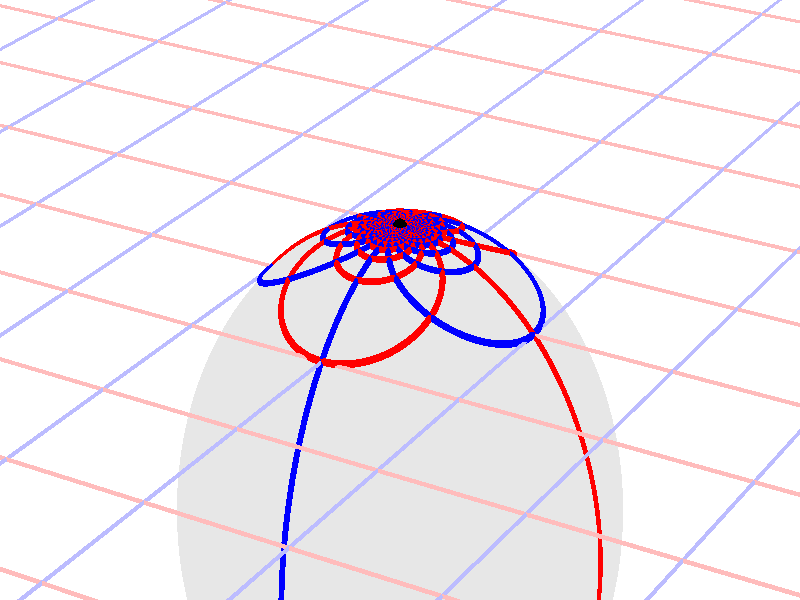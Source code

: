 #version 3.7;
global_settings{assumed_gamma 1.0}
camera{perspective location <16.275953626987476496879026, 9.396926207859083390872001, 6.840402866513374036117057> right <0.133333333333333331482962, -0.230940107675850353485814, -0.000000000000000000000000> up <-0.044429719908903583802662, -0.025651510749425152774217, 0.140953893117886280839102> direction <0.813797681349373802639491, 0.469846310392954158441370, 0.342020143325668712908083> sky <-0.296198132726023855010311, -0.171010071662834328698466, 0.939692620785908427905042> look_at <15.462155945638102139128023, 8.927079897466128954874875, 6.498382723187705600764730>}
light_source{<16.275953626987476496879026, 9.396926207859083390872001, 6.840402866513374036117057> rgb<1.0,1.0,1.0>}
background{rgb<1,1,1>}
union{object{sphere{<0.000000000000000000000000, 0.000000000000000000000000, -1.134254483663713841679055>,1.512128709373391277637211} pigment{rgbft<0.8,0.8,0.8,0.2,0.2>}}object{union{cylinder{<-50.000000000000000000000000, 50.000000000000000000000000, 0.000000000000000000000000>,<-50.000000000000000000000000, -50.000000000000000000000000, 0.000000000000000000000000>,0.010000000000000000208167}cylinder{<-49.000000000000000000000000, 50.000000000000000000000000, 0.000000000000000000000000>,<-49.000000000000000000000000, -50.000000000000000000000000, 0.000000000000000000000000>,0.010000000000000000208167}cylinder{<-48.000000000000000000000000, 50.000000000000000000000000, 0.000000000000000000000000>,<-48.000000000000000000000000, -50.000000000000000000000000, 0.000000000000000000000000>,0.010000000000000000208167}cylinder{<-47.000000000000000000000000, 50.000000000000000000000000, 0.000000000000000000000000>,<-47.000000000000000000000000, -50.000000000000000000000000, 0.000000000000000000000000>,0.010000000000000000208167}cylinder{<-46.000000000000000000000000, 50.000000000000000000000000, 0.000000000000000000000000>,<-46.000000000000000000000000, -50.000000000000000000000000, 0.000000000000000000000000>,0.010000000000000000208167}cylinder{<-45.000000000000000000000000, 50.000000000000000000000000, 0.000000000000000000000000>,<-45.000000000000000000000000, -50.000000000000000000000000, 0.000000000000000000000000>,0.010000000000000000208167}cylinder{<-44.000000000000000000000000, 50.000000000000000000000000, 0.000000000000000000000000>,<-44.000000000000000000000000, -50.000000000000000000000000, 0.000000000000000000000000>,0.010000000000000000208167}cylinder{<-43.000000000000000000000000, 50.000000000000000000000000, 0.000000000000000000000000>,<-43.000000000000000000000000, -50.000000000000000000000000, 0.000000000000000000000000>,0.010000000000000000208167}cylinder{<-42.000000000000000000000000, 50.000000000000000000000000, 0.000000000000000000000000>,<-42.000000000000000000000000, -50.000000000000000000000000, 0.000000000000000000000000>,0.010000000000000000208167}cylinder{<-41.000000000000000000000000, 50.000000000000000000000000, 0.000000000000000000000000>,<-41.000000000000000000000000, -50.000000000000000000000000, 0.000000000000000000000000>,0.010000000000000000208167}cylinder{<-40.000000000000000000000000, 50.000000000000000000000000, 0.000000000000000000000000>,<-40.000000000000000000000000, -50.000000000000000000000000, 0.000000000000000000000000>,0.010000000000000000208167}cylinder{<-39.000000000000000000000000, 50.000000000000000000000000, 0.000000000000000000000000>,<-39.000000000000000000000000, -50.000000000000000000000000, 0.000000000000000000000000>,0.010000000000000000208167}cylinder{<-38.000000000000000000000000, 50.000000000000000000000000, 0.000000000000000000000000>,<-38.000000000000000000000000, -50.000000000000000000000000, 0.000000000000000000000000>,0.010000000000000000208167}cylinder{<-37.000000000000000000000000, 50.000000000000000000000000, 0.000000000000000000000000>,<-37.000000000000000000000000, -50.000000000000000000000000, 0.000000000000000000000000>,0.010000000000000000208167}cylinder{<-36.000000000000000000000000, 50.000000000000000000000000, 0.000000000000000000000000>,<-36.000000000000000000000000, -50.000000000000000000000000, 0.000000000000000000000000>,0.010000000000000000208167}cylinder{<-35.000000000000000000000000, 50.000000000000000000000000, 0.000000000000000000000000>,<-35.000000000000000000000000, -50.000000000000000000000000, 0.000000000000000000000000>,0.010000000000000000208167}cylinder{<-34.000000000000000000000000, 50.000000000000000000000000, 0.000000000000000000000000>,<-34.000000000000000000000000, -50.000000000000000000000000, 0.000000000000000000000000>,0.010000000000000000208167}cylinder{<-33.000000000000000000000000, 50.000000000000000000000000, 0.000000000000000000000000>,<-33.000000000000000000000000, -50.000000000000000000000000, 0.000000000000000000000000>,0.010000000000000000208167}cylinder{<-32.000000000000000000000000, 50.000000000000000000000000, 0.000000000000000000000000>,<-32.000000000000000000000000, -50.000000000000000000000000, 0.000000000000000000000000>,0.010000000000000000208167}cylinder{<-31.000000000000000000000000, 50.000000000000000000000000, 0.000000000000000000000000>,<-31.000000000000000000000000, -50.000000000000000000000000, 0.000000000000000000000000>,0.010000000000000000208167}cylinder{<-30.000000000000000000000000, 50.000000000000000000000000, 0.000000000000000000000000>,<-30.000000000000000000000000, -50.000000000000000000000000, 0.000000000000000000000000>,0.010000000000000000208167}cylinder{<-29.000000000000000000000000, 50.000000000000000000000000, 0.000000000000000000000000>,<-29.000000000000000000000000, -50.000000000000000000000000, 0.000000000000000000000000>,0.010000000000000000208167}cylinder{<-28.000000000000000000000000, 50.000000000000000000000000, 0.000000000000000000000000>,<-28.000000000000000000000000, -50.000000000000000000000000, 0.000000000000000000000000>,0.010000000000000000208167}cylinder{<-27.000000000000000000000000, 50.000000000000000000000000, 0.000000000000000000000000>,<-27.000000000000000000000000, -50.000000000000000000000000, 0.000000000000000000000000>,0.010000000000000000208167}cylinder{<-26.000000000000000000000000, 50.000000000000000000000000, 0.000000000000000000000000>,<-26.000000000000000000000000, -50.000000000000000000000000, 0.000000000000000000000000>,0.010000000000000000208167}cylinder{<-25.000000000000000000000000, 50.000000000000000000000000, 0.000000000000000000000000>,<-25.000000000000000000000000, -50.000000000000000000000000, 0.000000000000000000000000>,0.010000000000000000208167}cylinder{<-24.000000000000000000000000, 50.000000000000000000000000, 0.000000000000000000000000>,<-24.000000000000000000000000, -50.000000000000000000000000, 0.000000000000000000000000>,0.010000000000000000208167}cylinder{<-23.000000000000000000000000, 50.000000000000000000000000, 0.000000000000000000000000>,<-23.000000000000000000000000, -50.000000000000000000000000, 0.000000000000000000000000>,0.010000000000000000208167}cylinder{<-22.000000000000000000000000, 50.000000000000000000000000, 0.000000000000000000000000>,<-22.000000000000000000000000, -50.000000000000000000000000, 0.000000000000000000000000>,0.010000000000000000208167}cylinder{<-21.000000000000000000000000, 50.000000000000000000000000, 0.000000000000000000000000>,<-21.000000000000000000000000, -50.000000000000000000000000, 0.000000000000000000000000>,0.010000000000000000208167}cylinder{<-20.000000000000000000000000, 50.000000000000000000000000, 0.000000000000000000000000>,<-20.000000000000000000000000, -50.000000000000000000000000, 0.000000000000000000000000>,0.010000000000000000208167}cylinder{<-19.000000000000000000000000, 50.000000000000000000000000, 0.000000000000000000000000>,<-19.000000000000000000000000, -50.000000000000000000000000, 0.000000000000000000000000>,0.010000000000000000208167}cylinder{<-18.000000000000000000000000, 50.000000000000000000000000, 0.000000000000000000000000>,<-18.000000000000000000000000, -50.000000000000000000000000, 0.000000000000000000000000>,0.010000000000000000208167}cylinder{<-17.000000000000000000000000, 50.000000000000000000000000, 0.000000000000000000000000>,<-17.000000000000000000000000, -50.000000000000000000000000, 0.000000000000000000000000>,0.010000000000000000208167}cylinder{<-16.000000000000000000000000, 50.000000000000000000000000, 0.000000000000000000000000>,<-16.000000000000000000000000, -50.000000000000000000000000, 0.000000000000000000000000>,0.010000000000000000208167}cylinder{<-15.000000000000000000000000, 50.000000000000000000000000, 0.000000000000000000000000>,<-15.000000000000000000000000, -50.000000000000000000000000, 0.000000000000000000000000>,0.010000000000000000208167}cylinder{<-14.000000000000000000000000, 50.000000000000000000000000, 0.000000000000000000000000>,<-14.000000000000000000000000, -50.000000000000000000000000, 0.000000000000000000000000>,0.010000000000000000208167}cylinder{<-13.000000000000000000000000, 50.000000000000000000000000, 0.000000000000000000000000>,<-13.000000000000000000000000, -50.000000000000000000000000, 0.000000000000000000000000>,0.010000000000000000208167}cylinder{<-12.000000000000000000000000, 50.000000000000000000000000, 0.000000000000000000000000>,<-12.000000000000000000000000, -50.000000000000000000000000, 0.000000000000000000000000>,0.010000000000000000208167}cylinder{<-11.000000000000000000000000, 50.000000000000000000000000, 0.000000000000000000000000>,<-11.000000000000000000000000, -50.000000000000000000000000, 0.000000000000000000000000>,0.010000000000000000208167}cylinder{<-10.000000000000000000000000, 50.000000000000000000000000, 0.000000000000000000000000>,<-10.000000000000000000000000, -50.000000000000000000000000, 0.000000000000000000000000>,0.010000000000000000208167}cylinder{<-9.000000000000000000000000, 50.000000000000000000000000, 0.000000000000000000000000>,<-9.000000000000000000000000, -50.000000000000000000000000, 0.000000000000000000000000>,0.010000000000000000208167}cylinder{<-8.000000000000000000000000, 50.000000000000000000000000, 0.000000000000000000000000>,<-8.000000000000000000000000, -50.000000000000000000000000, 0.000000000000000000000000>,0.010000000000000000208167}cylinder{<-7.000000000000000000000000, 50.000000000000000000000000, 0.000000000000000000000000>,<-7.000000000000000000000000, -50.000000000000000000000000, 0.000000000000000000000000>,0.010000000000000000208167}cylinder{<-6.000000000000000000000000, 50.000000000000000000000000, 0.000000000000000000000000>,<-6.000000000000000000000000, -50.000000000000000000000000, 0.000000000000000000000000>,0.010000000000000000208167}cylinder{<-5.000000000000000000000000, 50.000000000000000000000000, 0.000000000000000000000000>,<-5.000000000000000000000000, -50.000000000000000000000000, 0.000000000000000000000000>,0.010000000000000000208167}cylinder{<-4.000000000000000000000000, 50.000000000000000000000000, 0.000000000000000000000000>,<-4.000000000000000000000000, -50.000000000000000000000000, 0.000000000000000000000000>,0.010000000000000000208167}cylinder{<-3.000000000000000000000000, 50.000000000000000000000000, 0.000000000000000000000000>,<-3.000000000000000000000000, -50.000000000000000000000000, 0.000000000000000000000000>,0.010000000000000000208167}cylinder{<-2.000000000000000000000000, 50.000000000000000000000000, 0.000000000000000000000000>,<-2.000000000000000000000000, -50.000000000000000000000000, 0.000000000000000000000000>,0.010000000000000000208167}cylinder{<-1.000000000000000000000000, 50.000000000000000000000000, 0.000000000000000000000000>,<-1.000000000000000000000000, -50.000000000000000000000000, 0.000000000000000000000000>,0.010000000000000000208167}cylinder{<0.000000000000000000000000, 50.000000000000000000000000, 0.000000000000000000000000>,<0.000000000000000000000000, -50.000000000000000000000000, 0.000000000000000000000000>,0.010000000000000000208167}cylinder{<1.000000000000000000000000, 50.000000000000000000000000, 0.000000000000000000000000>,<1.000000000000000000000000, -50.000000000000000000000000, 0.000000000000000000000000>,0.010000000000000000208167}cylinder{<2.000000000000000000000000, 50.000000000000000000000000, 0.000000000000000000000000>,<2.000000000000000000000000, -50.000000000000000000000000, 0.000000000000000000000000>,0.010000000000000000208167}cylinder{<3.000000000000000000000000, 50.000000000000000000000000, 0.000000000000000000000000>,<3.000000000000000000000000, -50.000000000000000000000000, 0.000000000000000000000000>,0.010000000000000000208167}cylinder{<4.000000000000000000000000, 50.000000000000000000000000, 0.000000000000000000000000>,<4.000000000000000000000000, -50.000000000000000000000000, 0.000000000000000000000000>,0.010000000000000000208167}cylinder{<5.000000000000000000000000, 50.000000000000000000000000, 0.000000000000000000000000>,<5.000000000000000000000000, -50.000000000000000000000000, 0.000000000000000000000000>,0.010000000000000000208167}cylinder{<6.000000000000000000000000, 50.000000000000000000000000, 0.000000000000000000000000>,<6.000000000000000000000000, -50.000000000000000000000000, 0.000000000000000000000000>,0.010000000000000000208167}cylinder{<7.000000000000000000000000, 50.000000000000000000000000, 0.000000000000000000000000>,<7.000000000000000000000000, -50.000000000000000000000000, 0.000000000000000000000000>,0.010000000000000000208167}cylinder{<8.000000000000000000000000, 50.000000000000000000000000, 0.000000000000000000000000>,<8.000000000000000000000000, -50.000000000000000000000000, 0.000000000000000000000000>,0.010000000000000000208167}cylinder{<9.000000000000000000000000, 50.000000000000000000000000, 0.000000000000000000000000>,<9.000000000000000000000000, -50.000000000000000000000000, 0.000000000000000000000000>,0.010000000000000000208167}cylinder{<10.000000000000000000000000, 50.000000000000000000000000, 0.000000000000000000000000>,<10.000000000000000000000000, -50.000000000000000000000000, 0.000000000000000000000000>,0.010000000000000000208167}cylinder{<11.000000000000000000000000, 50.000000000000000000000000, 0.000000000000000000000000>,<11.000000000000000000000000, -50.000000000000000000000000, 0.000000000000000000000000>,0.010000000000000000208167}cylinder{<12.000000000000000000000000, 50.000000000000000000000000, 0.000000000000000000000000>,<12.000000000000000000000000, -50.000000000000000000000000, 0.000000000000000000000000>,0.010000000000000000208167}cylinder{<13.000000000000000000000000, 50.000000000000000000000000, 0.000000000000000000000000>,<13.000000000000000000000000, -50.000000000000000000000000, 0.000000000000000000000000>,0.010000000000000000208167}cylinder{<14.000000000000000000000000, 50.000000000000000000000000, 0.000000000000000000000000>,<14.000000000000000000000000, -50.000000000000000000000000, 0.000000000000000000000000>,0.010000000000000000208167}cylinder{<15.000000000000000000000000, 50.000000000000000000000000, 0.000000000000000000000000>,<15.000000000000000000000000, -50.000000000000000000000000, 0.000000000000000000000000>,0.010000000000000000208167}cylinder{<16.000000000000000000000000, 50.000000000000000000000000, 0.000000000000000000000000>,<16.000000000000000000000000, -50.000000000000000000000000, 0.000000000000000000000000>,0.010000000000000000208167}cylinder{<17.000000000000000000000000, 50.000000000000000000000000, 0.000000000000000000000000>,<17.000000000000000000000000, -50.000000000000000000000000, 0.000000000000000000000000>,0.010000000000000000208167}cylinder{<18.000000000000000000000000, 50.000000000000000000000000, 0.000000000000000000000000>,<18.000000000000000000000000, -50.000000000000000000000000, 0.000000000000000000000000>,0.010000000000000000208167}cylinder{<19.000000000000000000000000, 50.000000000000000000000000, 0.000000000000000000000000>,<19.000000000000000000000000, -50.000000000000000000000000, 0.000000000000000000000000>,0.010000000000000000208167}cylinder{<20.000000000000000000000000, 50.000000000000000000000000, 0.000000000000000000000000>,<20.000000000000000000000000, -50.000000000000000000000000, 0.000000000000000000000000>,0.010000000000000000208167}cylinder{<21.000000000000000000000000, 50.000000000000000000000000, 0.000000000000000000000000>,<21.000000000000000000000000, -50.000000000000000000000000, 0.000000000000000000000000>,0.010000000000000000208167}cylinder{<22.000000000000000000000000, 50.000000000000000000000000, 0.000000000000000000000000>,<22.000000000000000000000000, -50.000000000000000000000000, 0.000000000000000000000000>,0.010000000000000000208167}cylinder{<23.000000000000000000000000, 50.000000000000000000000000, 0.000000000000000000000000>,<23.000000000000000000000000, -50.000000000000000000000000, 0.000000000000000000000000>,0.010000000000000000208167}cylinder{<24.000000000000000000000000, 50.000000000000000000000000, 0.000000000000000000000000>,<24.000000000000000000000000, -50.000000000000000000000000, 0.000000000000000000000000>,0.010000000000000000208167}cylinder{<25.000000000000000000000000, 50.000000000000000000000000, 0.000000000000000000000000>,<25.000000000000000000000000, -50.000000000000000000000000, 0.000000000000000000000000>,0.010000000000000000208167}cylinder{<26.000000000000000000000000, 50.000000000000000000000000, 0.000000000000000000000000>,<26.000000000000000000000000, -50.000000000000000000000000, 0.000000000000000000000000>,0.010000000000000000208167}cylinder{<27.000000000000000000000000, 50.000000000000000000000000, 0.000000000000000000000000>,<27.000000000000000000000000, -50.000000000000000000000000, 0.000000000000000000000000>,0.010000000000000000208167}cylinder{<28.000000000000000000000000, 50.000000000000000000000000, 0.000000000000000000000000>,<28.000000000000000000000000, -50.000000000000000000000000, 0.000000000000000000000000>,0.010000000000000000208167}cylinder{<29.000000000000000000000000, 50.000000000000000000000000, 0.000000000000000000000000>,<29.000000000000000000000000, -50.000000000000000000000000, 0.000000000000000000000000>,0.010000000000000000208167}cylinder{<30.000000000000000000000000, 50.000000000000000000000000, 0.000000000000000000000000>,<30.000000000000000000000000, -50.000000000000000000000000, 0.000000000000000000000000>,0.010000000000000000208167}cylinder{<31.000000000000000000000000, 50.000000000000000000000000, 0.000000000000000000000000>,<31.000000000000000000000000, -50.000000000000000000000000, 0.000000000000000000000000>,0.010000000000000000208167}cylinder{<32.000000000000000000000000, 50.000000000000000000000000, 0.000000000000000000000000>,<32.000000000000000000000000, -50.000000000000000000000000, 0.000000000000000000000000>,0.010000000000000000208167}cylinder{<33.000000000000000000000000, 50.000000000000000000000000, 0.000000000000000000000000>,<33.000000000000000000000000, -50.000000000000000000000000, 0.000000000000000000000000>,0.010000000000000000208167}cylinder{<34.000000000000000000000000, 50.000000000000000000000000, 0.000000000000000000000000>,<34.000000000000000000000000, -50.000000000000000000000000, 0.000000000000000000000000>,0.010000000000000000208167}cylinder{<35.000000000000000000000000, 50.000000000000000000000000, 0.000000000000000000000000>,<35.000000000000000000000000, -50.000000000000000000000000, 0.000000000000000000000000>,0.010000000000000000208167}cylinder{<36.000000000000000000000000, 50.000000000000000000000000, 0.000000000000000000000000>,<36.000000000000000000000000, -50.000000000000000000000000, 0.000000000000000000000000>,0.010000000000000000208167}cylinder{<37.000000000000000000000000, 50.000000000000000000000000, 0.000000000000000000000000>,<37.000000000000000000000000, -50.000000000000000000000000, 0.000000000000000000000000>,0.010000000000000000208167}cylinder{<38.000000000000000000000000, 50.000000000000000000000000, 0.000000000000000000000000>,<38.000000000000000000000000, -50.000000000000000000000000, 0.000000000000000000000000>,0.010000000000000000208167}cylinder{<39.000000000000000000000000, 50.000000000000000000000000, 0.000000000000000000000000>,<39.000000000000000000000000, -50.000000000000000000000000, 0.000000000000000000000000>,0.010000000000000000208167}cylinder{<40.000000000000000000000000, 50.000000000000000000000000, 0.000000000000000000000000>,<40.000000000000000000000000, -50.000000000000000000000000, 0.000000000000000000000000>,0.010000000000000000208167}cylinder{<41.000000000000000000000000, 50.000000000000000000000000, 0.000000000000000000000000>,<41.000000000000000000000000, -50.000000000000000000000000, 0.000000000000000000000000>,0.010000000000000000208167}cylinder{<42.000000000000000000000000, 50.000000000000000000000000, 0.000000000000000000000000>,<42.000000000000000000000000, -50.000000000000000000000000, 0.000000000000000000000000>,0.010000000000000000208167}cylinder{<43.000000000000000000000000, 50.000000000000000000000000, 0.000000000000000000000000>,<43.000000000000000000000000, -50.000000000000000000000000, 0.000000000000000000000000>,0.010000000000000000208167}cylinder{<44.000000000000000000000000, 50.000000000000000000000000, 0.000000000000000000000000>,<44.000000000000000000000000, -50.000000000000000000000000, 0.000000000000000000000000>,0.010000000000000000208167}cylinder{<45.000000000000000000000000, 50.000000000000000000000000, 0.000000000000000000000000>,<45.000000000000000000000000, -50.000000000000000000000000, 0.000000000000000000000000>,0.010000000000000000208167}cylinder{<46.000000000000000000000000, 50.000000000000000000000000, 0.000000000000000000000000>,<46.000000000000000000000000, -50.000000000000000000000000, 0.000000000000000000000000>,0.010000000000000000208167}cylinder{<47.000000000000000000000000, 50.000000000000000000000000, 0.000000000000000000000000>,<47.000000000000000000000000, -50.000000000000000000000000, 0.000000000000000000000000>,0.010000000000000000208167}cylinder{<48.000000000000000000000000, 50.000000000000000000000000, 0.000000000000000000000000>,<48.000000000000000000000000, -50.000000000000000000000000, 0.000000000000000000000000>,0.010000000000000000208167}cylinder{<49.000000000000000000000000, 50.000000000000000000000000, 0.000000000000000000000000>,<49.000000000000000000000000, -50.000000000000000000000000, 0.000000000000000000000000>,0.010000000000000000208167}cylinder{<50.000000000000000000000000, 50.000000000000000000000000, 0.000000000000000000000000>,<50.000000000000000000000000, -50.000000000000000000000000, 0.000000000000000000000000>,0.010000000000000000208167}} pigment{rgb<1.0,0.5,0.5>}}object{union{cylinder{<50.000000000000000000000000, -50.000000000000000000000000, 0.000000000000000000000000>,<-50.000000000000000000000000, -50.000000000000000000000000, 0.000000000000000000000000>,0.010000000000000000208167}cylinder{<50.000000000000000000000000, -49.000000000000000000000000, 0.000000000000000000000000>,<-50.000000000000000000000000, -49.000000000000000000000000, 0.000000000000000000000000>,0.010000000000000000208167}cylinder{<50.000000000000000000000000, -48.000000000000000000000000, 0.000000000000000000000000>,<-50.000000000000000000000000, -48.000000000000000000000000, 0.000000000000000000000000>,0.010000000000000000208167}cylinder{<50.000000000000000000000000, -47.000000000000000000000000, 0.000000000000000000000000>,<-50.000000000000000000000000, -47.000000000000000000000000, 0.000000000000000000000000>,0.010000000000000000208167}cylinder{<50.000000000000000000000000, -46.000000000000000000000000, 0.000000000000000000000000>,<-50.000000000000000000000000, -46.000000000000000000000000, 0.000000000000000000000000>,0.010000000000000000208167}cylinder{<50.000000000000000000000000, -45.000000000000000000000000, 0.000000000000000000000000>,<-50.000000000000000000000000, -45.000000000000000000000000, 0.000000000000000000000000>,0.010000000000000000208167}cylinder{<50.000000000000000000000000, -44.000000000000000000000000, 0.000000000000000000000000>,<-50.000000000000000000000000, -44.000000000000000000000000, 0.000000000000000000000000>,0.010000000000000000208167}cylinder{<50.000000000000000000000000, -43.000000000000000000000000, 0.000000000000000000000000>,<-50.000000000000000000000000, -43.000000000000000000000000, 0.000000000000000000000000>,0.010000000000000000208167}cylinder{<50.000000000000000000000000, -42.000000000000000000000000, 0.000000000000000000000000>,<-50.000000000000000000000000, -42.000000000000000000000000, 0.000000000000000000000000>,0.010000000000000000208167}cylinder{<50.000000000000000000000000, -41.000000000000000000000000, 0.000000000000000000000000>,<-50.000000000000000000000000, -41.000000000000000000000000, 0.000000000000000000000000>,0.010000000000000000208167}cylinder{<50.000000000000000000000000, -40.000000000000000000000000, 0.000000000000000000000000>,<-50.000000000000000000000000, -40.000000000000000000000000, 0.000000000000000000000000>,0.010000000000000000208167}cylinder{<50.000000000000000000000000, -39.000000000000000000000000, 0.000000000000000000000000>,<-50.000000000000000000000000, -39.000000000000000000000000, 0.000000000000000000000000>,0.010000000000000000208167}cylinder{<50.000000000000000000000000, -38.000000000000000000000000, 0.000000000000000000000000>,<-50.000000000000000000000000, -38.000000000000000000000000, 0.000000000000000000000000>,0.010000000000000000208167}cylinder{<50.000000000000000000000000, -37.000000000000000000000000, 0.000000000000000000000000>,<-50.000000000000000000000000, -37.000000000000000000000000, 0.000000000000000000000000>,0.010000000000000000208167}cylinder{<50.000000000000000000000000, -36.000000000000000000000000, 0.000000000000000000000000>,<-50.000000000000000000000000, -36.000000000000000000000000, 0.000000000000000000000000>,0.010000000000000000208167}cylinder{<50.000000000000000000000000, -35.000000000000000000000000, 0.000000000000000000000000>,<-50.000000000000000000000000, -35.000000000000000000000000, 0.000000000000000000000000>,0.010000000000000000208167}cylinder{<50.000000000000000000000000, -34.000000000000000000000000, 0.000000000000000000000000>,<-50.000000000000000000000000, -34.000000000000000000000000, 0.000000000000000000000000>,0.010000000000000000208167}cylinder{<50.000000000000000000000000, -33.000000000000000000000000, 0.000000000000000000000000>,<-50.000000000000000000000000, -33.000000000000000000000000, 0.000000000000000000000000>,0.010000000000000000208167}cylinder{<50.000000000000000000000000, -32.000000000000000000000000, 0.000000000000000000000000>,<-50.000000000000000000000000, -32.000000000000000000000000, 0.000000000000000000000000>,0.010000000000000000208167}cylinder{<50.000000000000000000000000, -31.000000000000000000000000, 0.000000000000000000000000>,<-50.000000000000000000000000, -31.000000000000000000000000, 0.000000000000000000000000>,0.010000000000000000208167}cylinder{<50.000000000000000000000000, -30.000000000000000000000000, 0.000000000000000000000000>,<-50.000000000000000000000000, -30.000000000000000000000000, 0.000000000000000000000000>,0.010000000000000000208167}cylinder{<50.000000000000000000000000, -29.000000000000000000000000, 0.000000000000000000000000>,<-50.000000000000000000000000, -29.000000000000000000000000, 0.000000000000000000000000>,0.010000000000000000208167}cylinder{<50.000000000000000000000000, -28.000000000000000000000000, 0.000000000000000000000000>,<-50.000000000000000000000000, -28.000000000000000000000000, 0.000000000000000000000000>,0.010000000000000000208167}cylinder{<50.000000000000000000000000, -27.000000000000000000000000, 0.000000000000000000000000>,<-50.000000000000000000000000, -27.000000000000000000000000, 0.000000000000000000000000>,0.010000000000000000208167}cylinder{<50.000000000000000000000000, -26.000000000000000000000000, 0.000000000000000000000000>,<-50.000000000000000000000000, -26.000000000000000000000000, 0.000000000000000000000000>,0.010000000000000000208167}cylinder{<50.000000000000000000000000, -25.000000000000000000000000, 0.000000000000000000000000>,<-50.000000000000000000000000, -25.000000000000000000000000, 0.000000000000000000000000>,0.010000000000000000208167}cylinder{<50.000000000000000000000000, -24.000000000000000000000000, 0.000000000000000000000000>,<-50.000000000000000000000000, -24.000000000000000000000000, 0.000000000000000000000000>,0.010000000000000000208167}cylinder{<50.000000000000000000000000, -23.000000000000000000000000, 0.000000000000000000000000>,<-50.000000000000000000000000, -23.000000000000000000000000, 0.000000000000000000000000>,0.010000000000000000208167}cylinder{<50.000000000000000000000000, -22.000000000000000000000000, 0.000000000000000000000000>,<-50.000000000000000000000000, -22.000000000000000000000000, 0.000000000000000000000000>,0.010000000000000000208167}cylinder{<50.000000000000000000000000, -21.000000000000000000000000, 0.000000000000000000000000>,<-50.000000000000000000000000, -21.000000000000000000000000, 0.000000000000000000000000>,0.010000000000000000208167}cylinder{<50.000000000000000000000000, -20.000000000000000000000000, 0.000000000000000000000000>,<-50.000000000000000000000000, -20.000000000000000000000000, 0.000000000000000000000000>,0.010000000000000000208167}cylinder{<50.000000000000000000000000, -19.000000000000000000000000, 0.000000000000000000000000>,<-50.000000000000000000000000, -19.000000000000000000000000, 0.000000000000000000000000>,0.010000000000000000208167}cylinder{<50.000000000000000000000000, -18.000000000000000000000000, 0.000000000000000000000000>,<-50.000000000000000000000000, -18.000000000000000000000000, 0.000000000000000000000000>,0.010000000000000000208167}cylinder{<50.000000000000000000000000, -17.000000000000000000000000, 0.000000000000000000000000>,<-50.000000000000000000000000, -17.000000000000000000000000, 0.000000000000000000000000>,0.010000000000000000208167}cylinder{<50.000000000000000000000000, -16.000000000000000000000000, 0.000000000000000000000000>,<-50.000000000000000000000000, -16.000000000000000000000000, 0.000000000000000000000000>,0.010000000000000000208167}cylinder{<50.000000000000000000000000, -15.000000000000000000000000, 0.000000000000000000000000>,<-50.000000000000000000000000, -15.000000000000000000000000, 0.000000000000000000000000>,0.010000000000000000208167}cylinder{<50.000000000000000000000000, -14.000000000000000000000000, 0.000000000000000000000000>,<-50.000000000000000000000000, -14.000000000000000000000000, 0.000000000000000000000000>,0.010000000000000000208167}cylinder{<50.000000000000000000000000, -13.000000000000000000000000, 0.000000000000000000000000>,<-50.000000000000000000000000, -13.000000000000000000000000, 0.000000000000000000000000>,0.010000000000000000208167}cylinder{<50.000000000000000000000000, -12.000000000000000000000000, 0.000000000000000000000000>,<-50.000000000000000000000000, -12.000000000000000000000000, 0.000000000000000000000000>,0.010000000000000000208167}cylinder{<50.000000000000000000000000, -11.000000000000000000000000, 0.000000000000000000000000>,<-50.000000000000000000000000, -11.000000000000000000000000, 0.000000000000000000000000>,0.010000000000000000208167}cylinder{<50.000000000000000000000000, -10.000000000000000000000000, 0.000000000000000000000000>,<-50.000000000000000000000000, -10.000000000000000000000000, 0.000000000000000000000000>,0.010000000000000000208167}cylinder{<50.000000000000000000000000, -9.000000000000000000000000, 0.000000000000000000000000>,<-50.000000000000000000000000, -9.000000000000000000000000, 0.000000000000000000000000>,0.010000000000000000208167}cylinder{<50.000000000000000000000000, -8.000000000000000000000000, 0.000000000000000000000000>,<-50.000000000000000000000000, -8.000000000000000000000000, 0.000000000000000000000000>,0.010000000000000000208167}cylinder{<50.000000000000000000000000, -7.000000000000000000000000, 0.000000000000000000000000>,<-50.000000000000000000000000, -7.000000000000000000000000, 0.000000000000000000000000>,0.010000000000000000208167}cylinder{<50.000000000000000000000000, -6.000000000000000000000000, 0.000000000000000000000000>,<-50.000000000000000000000000, -6.000000000000000000000000, 0.000000000000000000000000>,0.010000000000000000208167}cylinder{<50.000000000000000000000000, -5.000000000000000000000000, 0.000000000000000000000000>,<-50.000000000000000000000000, -5.000000000000000000000000, 0.000000000000000000000000>,0.010000000000000000208167}cylinder{<50.000000000000000000000000, -4.000000000000000000000000, 0.000000000000000000000000>,<-50.000000000000000000000000, -4.000000000000000000000000, 0.000000000000000000000000>,0.010000000000000000208167}cylinder{<50.000000000000000000000000, -3.000000000000000000000000, 0.000000000000000000000000>,<-50.000000000000000000000000, -3.000000000000000000000000, 0.000000000000000000000000>,0.010000000000000000208167}cylinder{<50.000000000000000000000000, -2.000000000000000000000000, 0.000000000000000000000000>,<-50.000000000000000000000000, -2.000000000000000000000000, 0.000000000000000000000000>,0.010000000000000000208167}cylinder{<50.000000000000000000000000, -1.000000000000000000000000, 0.000000000000000000000000>,<-50.000000000000000000000000, -1.000000000000000000000000, 0.000000000000000000000000>,0.010000000000000000208167}cylinder{<50.000000000000000000000000, 0.000000000000000000000000, 0.000000000000000000000000>,<-50.000000000000000000000000, 0.000000000000000000000000, 0.000000000000000000000000>,0.010000000000000000208167}cylinder{<50.000000000000000000000000, 1.000000000000000000000000, 0.000000000000000000000000>,<-50.000000000000000000000000, 1.000000000000000000000000, 0.000000000000000000000000>,0.010000000000000000208167}cylinder{<50.000000000000000000000000, 2.000000000000000000000000, 0.000000000000000000000000>,<-50.000000000000000000000000, 2.000000000000000000000000, 0.000000000000000000000000>,0.010000000000000000208167}cylinder{<50.000000000000000000000000, 3.000000000000000000000000, 0.000000000000000000000000>,<-50.000000000000000000000000, 3.000000000000000000000000, 0.000000000000000000000000>,0.010000000000000000208167}cylinder{<50.000000000000000000000000, 4.000000000000000000000000, 0.000000000000000000000000>,<-50.000000000000000000000000, 4.000000000000000000000000, 0.000000000000000000000000>,0.010000000000000000208167}cylinder{<50.000000000000000000000000, 5.000000000000000000000000, 0.000000000000000000000000>,<-50.000000000000000000000000, 5.000000000000000000000000, 0.000000000000000000000000>,0.010000000000000000208167}cylinder{<50.000000000000000000000000, 6.000000000000000000000000, 0.000000000000000000000000>,<-50.000000000000000000000000, 6.000000000000000000000000, 0.000000000000000000000000>,0.010000000000000000208167}cylinder{<50.000000000000000000000000, 7.000000000000000000000000, 0.000000000000000000000000>,<-50.000000000000000000000000, 7.000000000000000000000000, 0.000000000000000000000000>,0.010000000000000000208167}cylinder{<50.000000000000000000000000, 8.000000000000000000000000, 0.000000000000000000000000>,<-50.000000000000000000000000, 8.000000000000000000000000, 0.000000000000000000000000>,0.010000000000000000208167}cylinder{<50.000000000000000000000000, 9.000000000000000000000000, 0.000000000000000000000000>,<-50.000000000000000000000000, 9.000000000000000000000000, 0.000000000000000000000000>,0.010000000000000000208167}cylinder{<50.000000000000000000000000, 10.000000000000000000000000, 0.000000000000000000000000>,<-50.000000000000000000000000, 10.000000000000000000000000, 0.000000000000000000000000>,0.010000000000000000208167}cylinder{<50.000000000000000000000000, 11.000000000000000000000000, 0.000000000000000000000000>,<-50.000000000000000000000000, 11.000000000000000000000000, 0.000000000000000000000000>,0.010000000000000000208167}cylinder{<50.000000000000000000000000, 12.000000000000000000000000, 0.000000000000000000000000>,<-50.000000000000000000000000, 12.000000000000000000000000, 0.000000000000000000000000>,0.010000000000000000208167}cylinder{<50.000000000000000000000000, 13.000000000000000000000000, 0.000000000000000000000000>,<-50.000000000000000000000000, 13.000000000000000000000000, 0.000000000000000000000000>,0.010000000000000000208167}cylinder{<50.000000000000000000000000, 14.000000000000000000000000, 0.000000000000000000000000>,<-50.000000000000000000000000, 14.000000000000000000000000, 0.000000000000000000000000>,0.010000000000000000208167}cylinder{<50.000000000000000000000000, 15.000000000000000000000000, 0.000000000000000000000000>,<-50.000000000000000000000000, 15.000000000000000000000000, 0.000000000000000000000000>,0.010000000000000000208167}cylinder{<50.000000000000000000000000, 16.000000000000000000000000, 0.000000000000000000000000>,<-50.000000000000000000000000, 16.000000000000000000000000, 0.000000000000000000000000>,0.010000000000000000208167}cylinder{<50.000000000000000000000000, 17.000000000000000000000000, 0.000000000000000000000000>,<-50.000000000000000000000000, 17.000000000000000000000000, 0.000000000000000000000000>,0.010000000000000000208167}cylinder{<50.000000000000000000000000, 18.000000000000000000000000, 0.000000000000000000000000>,<-50.000000000000000000000000, 18.000000000000000000000000, 0.000000000000000000000000>,0.010000000000000000208167}cylinder{<50.000000000000000000000000, 19.000000000000000000000000, 0.000000000000000000000000>,<-50.000000000000000000000000, 19.000000000000000000000000, 0.000000000000000000000000>,0.010000000000000000208167}cylinder{<50.000000000000000000000000, 20.000000000000000000000000, 0.000000000000000000000000>,<-50.000000000000000000000000, 20.000000000000000000000000, 0.000000000000000000000000>,0.010000000000000000208167}cylinder{<50.000000000000000000000000, 21.000000000000000000000000, 0.000000000000000000000000>,<-50.000000000000000000000000, 21.000000000000000000000000, 0.000000000000000000000000>,0.010000000000000000208167}cylinder{<50.000000000000000000000000, 22.000000000000000000000000, 0.000000000000000000000000>,<-50.000000000000000000000000, 22.000000000000000000000000, 0.000000000000000000000000>,0.010000000000000000208167}cylinder{<50.000000000000000000000000, 23.000000000000000000000000, 0.000000000000000000000000>,<-50.000000000000000000000000, 23.000000000000000000000000, 0.000000000000000000000000>,0.010000000000000000208167}cylinder{<50.000000000000000000000000, 24.000000000000000000000000, 0.000000000000000000000000>,<-50.000000000000000000000000, 24.000000000000000000000000, 0.000000000000000000000000>,0.010000000000000000208167}cylinder{<50.000000000000000000000000, 25.000000000000000000000000, 0.000000000000000000000000>,<-50.000000000000000000000000, 25.000000000000000000000000, 0.000000000000000000000000>,0.010000000000000000208167}cylinder{<50.000000000000000000000000, 26.000000000000000000000000, 0.000000000000000000000000>,<-50.000000000000000000000000, 26.000000000000000000000000, 0.000000000000000000000000>,0.010000000000000000208167}cylinder{<50.000000000000000000000000, 27.000000000000000000000000, 0.000000000000000000000000>,<-50.000000000000000000000000, 27.000000000000000000000000, 0.000000000000000000000000>,0.010000000000000000208167}cylinder{<50.000000000000000000000000, 28.000000000000000000000000, 0.000000000000000000000000>,<-50.000000000000000000000000, 28.000000000000000000000000, 0.000000000000000000000000>,0.010000000000000000208167}cylinder{<50.000000000000000000000000, 29.000000000000000000000000, 0.000000000000000000000000>,<-50.000000000000000000000000, 29.000000000000000000000000, 0.000000000000000000000000>,0.010000000000000000208167}cylinder{<50.000000000000000000000000, 30.000000000000000000000000, 0.000000000000000000000000>,<-50.000000000000000000000000, 30.000000000000000000000000, 0.000000000000000000000000>,0.010000000000000000208167}cylinder{<50.000000000000000000000000, 31.000000000000000000000000, 0.000000000000000000000000>,<-50.000000000000000000000000, 31.000000000000000000000000, 0.000000000000000000000000>,0.010000000000000000208167}cylinder{<50.000000000000000000000000, 32.000000000000000000000000, 0.000000000000000000000000>,<-50.000000000000000000000000, 32.000000000000000000000000, 0.000000000000000000000000>,0.010000000000000000208167}cylinder{<50.000000000000000000000000, 33.000000000000000000000000, 0.000000000000000000000000>,<-50.000000000000000000000000, 33.000000000000000000000000, 0.000000000000000000000000>,0.010000000000000000208167}cylinder{<50.000000000000000000000000, 34.000000000000000000000000, 0.000000000000000000000000>,<-50.000000000000000000000000, 34.000000000000000000000000, 0.000000000000000000000000>,0.010000000000000000208167}cylinder{<50.000000000000000000000000, 35.000000000000000000000000, 0.000000000000000000000000>,<-50.000000000000000000000000, 35.000000000000000000000000, 0.000000000000000000000000>,0.010000000000000000208167}cylinder{<50.000000000000000000000000, 36.000000000000000000000000, 0.000000000000000000000000>,<-50.000000000000000000000000, 36.000000000000000000000000, 0.000000000000000000000000>,0.010000000000000000208167}cylinder{<50.000000000000000000000000, 37.000000000000000000000000, 0.000000000000000000000000>,<-50.000000000000000000000000, 37.000000000000000000000000, 0.000000000000000000000000>,0.010000000000000000208167}cylinder{<50.000000000000000000000000, 38.000000000000000000000000, 0.000000000000000000000000>,<-50.000000000000000000000000, 38.000000000000000000000000, 0.000000000000000000000000>,0.010000000000000000208167}cylinder{<50.000000000000000000000000, 39.000000000000000000000000, 0.000000000000000000000000>,<-50.000000000000000000000000, 39.000000000000000000000000, 0.000000000000000000000000>,0.010000000000000000208167}cylinder{<50.000000000000000000000000, 40.000000000000000000000000, 0.000000000000000000000000>,<-50.000000000000000000000000, 40.000000000000000000000000, 0.000000000000000000000000>,0.010000000000000000208167}cylinder{<50.000000000000000000000000, 41.000000000000000000000000, 0.000000000000000000000000>,<-50.000000000000000000000000, 41.000000000000000000000000, 0.000000000000000000000000>,0.010000000000000000208167}cylinder{<50.000000000000000000000000, 42.000000000000000000000000, 0.000000000000000000000000>,<-50.000000000000000000000000, 42.000000000000000000000000, 0.000000000000000000000000>,0.010000000000000000208167}cylinder{<50.000000000000000000000000, 43.000000000000000000000000, 0.000000000000000000000000>,<-50.000000000000000000000000, 43.000000000000000000000000, 0.000000000000000000000000>,0.010000000000000000208167}cylinder{<50.000000000000000000000000, 44.000000000000000000000000, 0.000000000000000000000000>,<-50.000000000000000000000000, 44.000000000000000000000000, 0.000000000000000000000000>,0.010000000000000000208167}cylinder{<50.000000000000000000000000, 45.000000000000000000000000, 0.000000000000000000000000>,<-50.000000000000000000000000, 45.000000000000000000000000, 0.000000000000000000000000>,0.010000000000000000208167}cylinder{<50.000000000000000000000000, 46.000000000000000000000000, 0.000000000000000000000000>,<-50.000000000000000000000000, 46.000000000000000000000000, 0.000000000000000000000000>,0.010000000000000000208167}cylinder{<50.000000000000000000000000, 47.000000000000000000000000, 0.000000000000000000000000>,<-50.000000000000000000000000, 47.000000000000000000000000, 0.000000000000000000000000>,0.010000000000000000208167}cylinder{<50.000000000000000000000000, 48.000000000000000000000000, 0.000000000000000000000000>,<-50.000000000000000000000000, 48.000000000000000000000000, 0.000000000000000000000000>,0.010000000000000000208167}cylinder{<50.000000000000000000000000, 49.000000000000000000000000, 0.000000000000000000000000>,<-50.000000000000000000000000, 49.000000000000000000000000, 0.000000000000000000000000>,0.010000000000000000208167}cylinder{<50.000000000000000000000000, 50.000000000000000000000000, 0.000000000000000000000000>,<-50.000000000000000000000000, 50.000000000000000000000000, 0.000000000000000000000000>,0.010000000000000000208167}} pigment{rgb<0.5,0.5,1.0>}}sphere{<0.000000000000000000000000, 0.000000000000000000000000, 0.377874225709677435958156>,0.050000000000000002775558}object{union{object{torus{0.011427562963312414695549,0.020000000000000000416334} matrix <0.999971443437236540141555, -0.000000000000000000000000, 0.007557268689793983883207, 0.007557268689793983883207, 0.000000000000000000000000, -0.999971443437236540141555, 0.000000000000000000000000, 1.000000000000000000000000, 0.000000000000000000000000, -0.011427236631402659661205, 0.000000000000000000000000, 0.377787864545648222058816>}object{torus{0.011660764804035781208591,0.020000000000000000416334} matrix <0.999970266022018994256371, -0.000000000000000000000000, 0.007711489600126201528207, 0.007711489600126201528207, 0.000000000000000000000000, -0.999970266022018994256371, 0.000000000000000000000000, 1.000000000000000000000000, 0.000000000000000000000000, -0.011660418083100457589674, 0.000000000000000000000000, 0.377784303843382351928426>}object{torus{0.011903682503059214575769,0.020000000000000000416334} matrix <0.999969014259070698713572, -0.000000000000000000000000, 0.007872135780244404398842, 0.007872135780244404398842, 0.000000000000000000000000, -0.999969014259070698713572, 0.000000000000000000000000, 1.000000000000000000000000, 0.000000000000000000000000, -0.011903313658646264699970, 0.000000000000000000000000, 0.377780518304962231734834>}object{torus{0.012156936143848676157297,0.020000000000000000416334} matrix <0.999967681754596382504019, -0.000000000000000000000000, 0.008039617300495540547223, 0.008039617300495540547223, 0.000000000000000000000000, -0.999967681754596382504019, 0.000000000000000000000000, 1.000000000000000000000000, 0.000000000000000000000000, -0.012156543253017378439229, 0.000000000000000000000000, 0.377776488595349513310850>}object{torus{0.012421199721424348166865,0.020000000000000000416334} matrix <0.999966261412174595157865, -0.000000000000000000000000, 0.008214379913205904076845, 0.008214379913205904076845, 0.000000000000000000000000, -0.999966261412174595157865, 0.000000000000000000000000, 1.000000000000000000000000, 0.000000000000000000000000, -0.012420780647679109318093, 0.000000000000000000000000, 0.377772193255806409961650>}object{torus{0.012697207131316719935787,0.020000000000000000416334} matrix <0.999964745338340121882936, -0.000000000000000000000000, 0.008396908980620671272832, 0.008396908980620671272832, 0.000000000000000000000000, -0.999964745338340121882936, 0.000000000000000000000000, 1.000000000000000000000000, 0.000000000000000000000000, -0.012696759495579898469053, 0.000000000000000000000000, 0.377767608417257205744022>}object{torus{0.012985758975109701340855,0.020000000000000000416334} matrix <0.999963124733313613035079, -0.000000000000000000000000, 0.008587733902926828963298, 0.008587733902926828963298, 0.000000000000000000000000, -0.999963124733313613035079, 0.000000000000000000000000, 1.000000000000000000000000, 0.000000000000000000000000, -0.012985280121774859379835, 0.000000000000000000000000, 0.377762707467263092464549>}object{torus{0.013287730315137970607542,0.020000000000000000416334} matrix <0.999961389761780616858289, -0.000000000000000000000000, 0.008787433395946212325023, 0.008787433395946212325023, 0.000000000000000000000000, -0.999961389761780616858289, 0.000000000000000000000000, 1.000000000000000000000000, 0.000000000000000000000000, -0.013287217272729179989854, 0.000000000000000000000000, 0.377757460664604916011911>}object{torus{0.013604079536983282316953,0.020000000000000000416334} matrix <0.999959529404009561659450, -0.000000000000000000000000, 0.008996641268378763323099, 0.008996641268378763323099, 0.000000000000000000000000, -0.999959529404009561659450, 0.000000000000000000000000, 1.000000000000000000000000, 0.000000000000000000000000, -0.013603528971779927508878, 0.000000000000000000000000, 0.377751834686482435010646>}object{torus{0.013935858508209783904186,0.020000000000000000416334} matrix <0.999957531280730282929881, -0.000000000000000000000000, 0.009216053111143589215981, 0.009216053111143589215981, 0.000000000000000000000000, -0.999957531280730282929881, 0.000000000000000000000000, 1.000000000000000000000000, 0.000000000000000000000000, -0.013935266670148459267065, 0.000000000000000000000000, 0.377745792097323618285998>}object{torus{0.014284224260819008631151,0.020000000000000000416334} matrix <0.999955381445659541306270, -0.000000000000000000000000, 0.009446434134939882265591, 0.009446434134939882265591, 0.000000000000000000000000, -0.999955381445659541306270, 0.000000000000000000000000, 1.000000000000000000000000, 0.000000000000000000000000, -0.014283586919385297953067, 0.000000000000000000000000, 0.377739290725929988123966>}object{torus{0.014650452470224882908778,0.020000000000000000416334} matrix <0.999953064142689918014639, -0.000000000000000000000000, 0.009688627954761155555707, 0.009688627954761155555707, 0.000000000000000000000000, -0.999953064142689918014639, 0.000000000000000000000000, 1.000000000000000000000000, 0.000000000000000000000000, -0.014649764838682573925288, 0.000000000000000000000000, 0.377732282926566964587067>}object{torus{0.015035953061884833534267,0.020000000000000000416334} matrix <0.999950561516058433753074, -0.000000000000000000000000, 0.009943566951526726371835, 0.009943566951526726371835, 0.000000000000000000000000, -0.999950561516058433753074, 0.000000000000000000000000, 1.000000000000000000000000, 0.000000000000000000000000, -0.015035209707166962908587, 0.000000000000000000000000, 0.377724714703688346784105>}object{torus{0.015442288347880511051313,0.020000000000000000416334} matrix <0.999947853264572139586619, -0.000000000000000000000000, 0.010212284346497931333819, 0.010212284346497931333819, 0.000000000000000000000000, -0.999947853264572139586619, 0.000000000000000000000000, 1.000000000000000000000000, 0.000000000000000000000000, -0.015441483082970358653441, 0.000000000000000000000000, 0.377716524670147490994054>}object{torus{0.015871194185169357204757,0.020000000000000000416334} matrix <0.999944916229690616837900, -0.000000000000000000000000, 0.010495928086518030442065, 0.010495928086518030442065, 0.000000000000000000000000, -0.999944916229690616837900, 0.000000000000000000000000, 1.000000000000000000000000, 0.000000000000000000000000, -0.015870319939971431338899, 0.000000000000000000000000, 0.377707642796945408658615>}object{torus{0.016324604759596315906034,0.020000000000000000416334} matrix <0.999941723898454593033591, -0.000000000000000000000000, 0.010795777275717184651160, 0.010795777275717184651160, 0.000000000000000000000000, -0.999941723898454593033591, 0.000000000000000000000000, 1.000000000000000000000000, 0.000000000000000000000000, -0.016323653425276862805049, 0.000000000000000000000000, 0.377697988912580162601529>}object{torus{0.016804681741810528067260,0.020000000000000000416334} matrix <0.999938245802852954113860, -0.000000000000000000000000, 0.011113261479581268073580, 0.011113261479581268073580, 0.000000000000000000000000, -0.999938245802852954113860, 0.000000000000000000000000, 1.000000000000000000000000, 0.000000000000000000000000, -0.016803643982169151616102, 0.000000000000000000000000, 0.377687470887285769993724>}object{torus{0.017313848742025999410954,0.020000000000000000416334} matrix <0.999934446790455844222834, -0.000000000000000000000000, 0.011449983487547492344572, 0.011449983487547492344572, 0.000000000000000000000000, -0.999934446790455844222834, 0.000000000000000000000000, 1.000000000000000000000000, 0.000000000000000000000000, -0.017312713763670203870326, 0.000000000000000000000000, 0.377675982427775391858660>}object{torus{0.017854832222194950974714,0.020000000000000000416334} matrix <0.999930286133208001686512, -0.000000000000000000000000, 0.011807746337089133556453, 0.011807746337089133556453, 0.000000000000000000000000, -0.999930286133208001686512, 0.000000000000000000000000, 1.000000000000000000000000, 0.000000000000000000000000, -0.017853587492801616110061, 0.000000000000000000000000, 0.377663400380044034232441>}object{torus{0.018430710322823409819115,0.020000000000000000416334} matrix <0.999925716430671185364076, -0.000000000000000000000000, 0.012188585668944746862041, 0.012188585668944746862041, 0.000000000000000000000000, -0.999925716430671185364076, 0.000000000000000000000000, 1.000000000000000000000000, 0.000000000000000000000000, -0.018429341223868519333839, 0.000000000000000000000000, 0.377649581417840052299795>}object{torus{0.019044971450230825660288,0.020000000000000000416334} matrix <0.999920682254413883960353, -0.000000000000000000000000, 0.012594808449017759477417, 0.012594808449017759477417, 0.000000000000000000000000, -0.999920682254413883960353, 0.000000000000000000000000, 1.000000000000000000000000, 0.000000000000000000000000, -0.019043460846033546940426, 0.000000000000000000000000, 0.377634357942197906865545>}object{torus{0.019701584978811970128021,0.020000000000000000416334} matrix <0.999915118459831164798857, -0.000000000000000000000000, 0.013029039698381797776627, 0.013029039698381797776627, 0.000000000000000000000000, -0.999915118459831164798857, 0.000000000000000000000000, 1.000000000000000000000000, 0.000000000000000000000000, -0.019699912677941047028929, 0.000000000000000000000000, 0.377617532976958214518959>}object{torus{0.020405087094928341800992,0.020000000000000000416334} matrix <0.999908948068321978830397, -0.000000000000000000000000, 0.013494279265752683397150, 0.013494279265752683397150, 0.000000000000000000000000, -0.999908948068321978830397, 0.000000000000000000000000, 1.000000000000000000000000, 0.000000000000000000000000, -0.020403229172331349000613, 0.000000000000000000000000, 0.377598873765819464942695>}object{torus{0.021160685705467648098921,0.020000000000000000416334} matrix <0.999902079589881087606784, -0.000000000000000000000000, 0.013993971267348345732806, 0.013993971267348345732806, 0.000000000000000000000000, -0.999902079589881087606784, 0.000000000000000000000000, 1.000000000000000000000000, 0.000000000000000000000000, -0.021158613642437901214421, 0.000000000000000000000000, 0.377578103682076504643561>}object{torus{0.021974389539900537893224,0.020000000000000000416334} matrix <0.999894403614005611302673, -0.000000000000000000000000, 0.014532089367744874253141, 0.014532089367744874253141, 0.000000000000000000000000, -0.999894403614005611302673, 0.000000000000000000000000, 1.000000000000000000000000, 0.000000000000000000000000, -0.021972069123775174459556, 0.000000000000000000000000, 0.377554891917093071729283>}object{torus{0.022853168214643466288338,0.020000000000000000416334} matrix <0.999885788425032728810038, -0.000000000000000000000000, 0.015113242724540443956416, 0.015113242724540443956416, 0.000000000000000000000000, -0.999885788425032728810038, 0.000000000000000000000000, 1.000000000000000000000000, 0.000000000000000000000000, -0.022850558118306038557499, 0.000000000000000000000000, 0.377528840231455942166860>}object{torus{0.023805152282401948610202,0.020000000000000000416334} matrix <0.999876074315773855083478, -0.000000000000000000000000, 0.015742808227160533934841, 0.015742808227160533934841, 0.000000000000000000000000, -0.999876074315773855083478, 0.000000000000000000000000, 1.000000000000000000000000, 0.000000000000000000000000, -0.023802202212632184163965, 0.000000000000000000000000, 0.377499465762605346252911>}object{torus{0.024839885424500378341417,0.020000000000000000416334} matrix <0.999865066133739044396123, -0.000000000000000000000000, 0.016427097289967364235341, 0.016427097289967364235341, 0.000000000000000000000000, -0.999865066133739044396123, 0.000000000000000000000000, 1.000000000000000000000000, 0.000000000000000000000000, -0.024836533682720016852352, 0.000000000000000000000000, 0.377466178495099502487875>}object{torus{0.025968645359888808260562,0.020000000000000000416334} matrix <0.999852523404755277880440, -0.000000000000000000000000, 0.017173568095873788241779, 0.017173568095873788241779, 0.000000000000000000000000, -0.999852523404755277880440, 0.000000000000000000000000, 1.000000000000000000000000, 0.000000000000000000000000, -0.025964815592489889212180, 0.000000000000000000000000, 0.377428251410243220664853>}object{torus{0.027204856351037285527861,0.020000000000000000416334} matrix <0.999838147091637319263668, -0.000000000000000000000000, 0.017991098364507653734057, 0.017991098364507653734057, 0.000000000000000000000000, -0.999838147091637319263668, 0.000000000000000000000000, 1.000000000000000000000000, 0.000000000000000000000000, -0.027200453165917931608320, 0.000000000000000000000000, 0.377384780463032976083326>}object{torus{0.028564625325934744209944,0.020000000000000000416334} matrix <0.999821561608661757425409, -0.000000000000000000000000, 0.018890339923276339845204, 0.018890339923276339845204, 0.000000000000000000000000, -0.999821561608661757425409, 0.000000000000000000000000, 1.000000000000000000000000, 0.000000000000000000000000, -0.028559528300140406276153, 0.000000000000000000000000, 0.377334630227554146397750>}object{torus{0.030067447097646880782573,0.020000000000000000416334} matrix <0.999802290047586916799105, -0.000000000000000000000000, 0.019884185062527384713071, 0.019884185062527384713071, 0.000000000000000000000000, -0.999802290047586916799105, 0.000000000000000000000000, 1.000000000000000000000000, 0.000000000000000000000000, -0.030061502464111392041168, 0.000000000000000000000000, 0.377276359027154617464817>}object{torus{0.031737144343343584584893,0.020000000000000000416334} matrix <0.999779719518870901850960, -0.000000000000000000000000, 0.020988388188897446479109, 0.020988388188897446479109, 0.000000000000000000000000, -0.999779719518870901850960, 0.000000000000000000000000, 1.000000000000000000000000, 0.000000000000000000000000, -0.031730153269912832192379, 0.000000000000000000000000, 0.377208114204217681564302>}object{torus{0.033603138847769609132143,0.020000000000000000416334} matrix <0.999753051833162986739012, -0.000000000000000000000000, 0.022222406491579721476981, 0.022222406491579721476981, 0.000000000000000000000000, -0.999753051833162986739012, 0.000000000000000000000000, 1.000000000000000000000000, 0.000000000000000000000000, -0.033594840614233997810878, 0.000000000000000000000000, 0.377127483098787963378129>}object{torus{0.035702198670293470994519,0.020000000000000000416334} matrix <0.999721231980958857654684, -0.000000000000000000000000, 0.023610555403761682158326, 0.023610555403761682158326, 0.000000000000000000000000, -0.999721231980958857654684, 0.000000000000000000000000, 1.000000000000000000000000, 0.000000000000000000000000, -0.035692246039092732912135, 0.000000000000000000000000, 0.377031276969927220399370>}object{torus{0.038080882868250842676616,0.020000000000000000416334} matrix <0.999682842213069688952487, -0.000000000000000000000000, 0.025183625330738923508989, 0.025183625330738923508989, 0.000000000000000000000000, -0.999682842213069688952487, 0.000000000000000000000000, 1.000000000000000000000000, 0.000000000000000000000000, -0.038068805219720835975039, 0.000000000000000000000000, 0.376915211023293450498528>}object{torus{0.040799031726806614384095,0.020000000000000000416334} matrix <0.999635941428857144330777, -0.000000000000000000000000, 0.026981189811476055662176, 0.026981189811476055662176, 0.000000000000000000000000, -0.999635941428857144330777, 0.000000000000000000000000, 1.000000000000000000000000, 0.000000000000000000000000, -0.040784178489609933249138, 0.000000000000000000000000, 0.376773419290538480463937>}object{torus{0.043934863929712623942248,0.020000000000000000416334} matrix <0.999577815053792617661088, -0.000000000000000000000000, 0.029054976377312077134851, 0.029054976377312077134851, 0.000000000000000000000000, -0.999577815053792617661088, 0.000000000000000000000000, 1.000000000000000000000000, 0.000000000000000000000000, -0.043916315291552002197939, 0.000000000000000000000000, 0.376597699276091102404962>}object{torus{0.047592615106462288210309,0.020000000000000000416334} matrix <0.999504573517044692110289, -0.000000000000000000000000, 0.031473918067357060934786, 0.031473918067357060934786, 0.000000000000000000000000, -0.999504573517044692110289, 0.000000000000000000000000, 1.000000000000000000000000, 0.000000000000000000000000, -0.047569036464545501330381, 0.000000000000000000000000, 0.376376299641182965327602>}object{torus{0.051914329045924509364873,0.020000000000000000416334} matrix <0.999410484799595710825315, -0.000000000000000000000000, 0.034331951191815805735086, 0.034331951191815805735086, 0.000000000000000000000000, -0.999410484799595710825315, 0.000000000000000000000000, 1.000000000000000000000000, 0.000000000000000000000000, -0.051883724759832515471825, 0.000000000000000000000000, 0.376091905498719458744716>}object{torus{0.057098695756003528534173,0.020000000000000000416334} matrix <0.999286819014527982751872, -0.000000000000000000000000, 0.037760473299816452175115, 0.037760473299816452175115, 0.000000000000000000000000, -0.999286819014527982751872, 0.000000000000000000000000, 1.000000000000000000000000, 0.000000000000000000000000, -0.057057974051896991063426, 0.000000000000000000000000, 0.375718151933142396892151>}object{torus{0.063432388391153254891819,0.020000000000000000416334} matrix <0.999119750473489554032369, -0.000000000000000000000000, 0.041949066900138679003796, 0.041949066900138679003796, 0.000000000000000000000000, -0.999119750473489554032369, 0.000000000000000000000000, 1.000000000000000000000000, 0.000000000000000000000000, -0.063376552061305629903742, 0.000000000000000000000000, 0.375213296205418100903728>}object{torus{0.071344764662553780687482,0.020000000000000000416334} matrix <0.998886324656348079109591, -0.000000000000000000000000, 0.047181674562620172508343, 0.047181674562620172508343, 0.000000000000000000000000, -0.998886324656348079109591, 0.000000000000000000000000, 1.000000000000000000000000, 0.000000000000000000000000, -0.071265309757247138899849, 0.000000000000000000000000, 0.374508060241613649488102>}object{torus{0.081509105935632916728473,0.020000000000000000416334} matrix <0.998546146788311328457155, -0.000000000000000000000000, 0.053903550293246796365487, 0.053903550293246796365487, 0.000000000000000000000000, -0.998546146788311328457155, 0.000000000000000000000000, 1.000000000000000000000000, 0.000000000000000000000000, -0.081390603660186064405302, 0.000000000000000000000000, 0.373480595518511593322586>}object{torus{0.095044107871010183319349,0.020000000000000000416334} matrix <0.998022700480079127949296, -0.000000000000000000000000, 0.062854509197436653211710, 0.062854509197436653211710, 0.000000000000000000000000, -0.998022700480079127949296, 0.000000000000000000000000, 1.000000000000000000000000, 0.000000000000000000000000, -0.094856177202146396698623, 0.000000000000000000000000, 0.371900274957337184655870>}object{torus{0.113953929203844409046020,0.020000000000000000416334} matrix <0.997156396662030042321589, -0.000000000000000000000000, 0.075359940260037450165953, 0.075359940260037450165953, 0.000000000000000000000000, -0.997156396662030042321589, 0.000000000000000000000000, 1.000000000000000000000000, 0.000000000000000000000000, -0.113629889430387112647658, 0.000000000000000000000000, 0.369286664412482423802686>}object{torus{0.142215438638039481933362,0.020000000000000000416334} matrix <0.995567491759523082173189, -0.000000000000000000000000, 0.094049823772574051017337, 0.094049823772574051017337, 0.000000000000000000000000, -0.995567491759523082173189, 0.000000000000000000000000, 1.000000000000000000000000, 0.000000000000000000000000, -0.141585067534352931906128, 0.000000000000000000000000, 0.364498888768026385598375>}object{torus{0.188971661873673507647808,0.020000000000000000416334} matrix <0.992160442777412776571566, -0.000000000000000000000000, 0.124970619698104135064654, 0.124970619698104135064654, 0.000000000000000000000000, -0.992160442777412776571566, 0.000000000000000000000000, 1.000000000000000000000000, 0.000000000000000000000000, -0.187490207716968559914505, 0.000000000000000000000000, 0.354258320019947336998456>}object{torus{0.280730517167616544504938,0.020000000000000000416334} matrix <0.982615458326761448404341, -0.000000000000000000000000, 0.185652527742793255205456, 0.185652527742793255205456, 0.000000000000000000000000, -0.982615458326761448404341, 0.000000000000000000000000, 1.000000000000000000000000, 0.000000000000000000000000, -0.275850145792966183755368, 0.000000000000000000000000, 0.325755895582968302282012>}object{torus{0.534506531872082968348536,0.020000000000000000416334} matrix <0.935442263443955424051524, -0.000000000000000000000000, 0.353479520994992968407900, 0.353479520994992968407900, 0.000000000000000000000000, -0.935442263443955424051524, 0.000000000000000000000000, 1.000000000000000000000000, 0.000000000000000000000000, -0.499999999999999888977698, 0.000000000000000000000000, 0.188937112854838745734654>}object{torus{1.512128709373391277637211,0.020000000000000000416334} matrix <0.000000000000000000000000, 0.000000000000000000000000, 1.000000000000000000000000, 1.000000000000000000000000, 0.000000000000000000000000, 0.000000000000000000000000, 0.000000000000000000000000, 1.000000000000000000000000, 0.000000000000000000000000, 0.000000000000000000000000, 0.000000000000000000000000, -1.134254483663713841679055>}object{torus{0.534506531872082968348536,0.020000000000000000416334} matrix <-0.935442263443955424051524, 0.000000000000000000000000, 0.353479520994992968407900, 0.353479520994992968407900, 0.000000000000000000000000, 0.935442263443955424051524, 0.000000000000000000000000, 1.000000000000000000000000, 0.000000000000000000000000, 0.499999999999999888977698, 0.000000000000000000000000, 0.188937112854838745734654>}object{torus{0.280730517167616544504938,0.020000000000000000416334} matrix <-0.982615458326761448404341, 0.000000000000000000000000, 0.185652527742793255205456, 0.185652527742793255205456, 0.000000000000000000000000, 0.982615458326761448404341, 0.000000000000000000000000, 1.000000000000000000000000, 0.000000000000000000000000, 0.275850145792966183755368, 0.000000000000000000000000, 0.325755895582968302282012>}object{torus{0.188971661873673507647808,0.020000000000000000416334} matrix <-0.992160442777412776571566, 0.000000000000000000000000, 0.124970619698104135064654, 0.124970619698104135064654, 0.000000000000000000000000, 0.992160442777412776571566, 0.000000000000000000000000, 1.000000000000000000000000, 0.000000000000000000000000, 0.187490207716968559914505, 0.000000000000000000000000, 0.354258320019947336998456>}object{torus{0.142215438638039481933362,0.020000000000000000416334} matrix <-0.995567491759523082173189, 0.000000000000000000000000, 0.094049823772574051017337, 0.094049823772574051017337, 0.000000000000000000000000, 0.995567491759523082173189, 0.000000000000000000000000, 1.000000000000000000000000, 0.000000000000000000000000, 0.141585067534352931906128, 0.000000000000000000000000, 0.364498888768026385598375>}object{torus{0.113953929203844409046020,0.020000000000000000416334} matrix <-0.997156396662030042321589, 0.000000000000000000000000, 0.075359940260037450165953, 0.075359940260037450165953, 0.000000000000000000000000, 0.997156396662030042321589, 0.000000000000000000000000, 1.000000000000000000000000, 0.000000000000000000000000, 0.113629889430387112647658, 0.000000000000000000000000, 0.369286664412482423802686>}object{torus{0.095044107871010183319349,0.020000000000000000416334} matrix <-0.998022700480079127949296, 0.000000000000000000000000, 0.062854509197436653211710, 0.062854509197436653211710, 0.000000000000000000000000, 0.998022700480079127949296, 0.000000000000000000000000, 1.000000000000000000000000, 0.000000000000000000000000, 0.094856177202146396698623, 0.000000000000000000000000, 0.371900274957337184655870>}object{torus{0.081509105935632916728473,0.020000000000000000416334} matrix <-0.998546146788311328457155, 0.000000000000000000000000, 0.053903550293246796365487, 0.053903550293246796365487, 0.000000000000000000000000, 0.998546146788311328457155, 0.000000000000000000000000, 1.000000000000000000000000, 0.000000000000000000000000, 0.081390603660186064405302, 0.000000000000000000000000, 0.373480595518511593322586>}object{torus{0.071344764662553780687482,0.020000000000000000416334} matrix <-0.998886324656348079109591, 0.000000000000000000000000, 0.047181674562620172508343, 0.047181674562620172508343, 0.000000000000000000000000, 0.998886324656348079109591, 0.000000000000000000000000, 1.000000000000000000000000, 0.000000000000000000000000, 0.071265309757247138899849, 0.000000000000000000000000, 0.374508060241613649488102>}object{torus{0.063432388391153254891819,0.020000000000000000416334} matrix <-0.999119750473489554032369, 0.000000000000000000000000, 0.041949066900138679003796, 0.041949066900138679003796, 0.000000000000000000000000, 0.999119750473489554032369, 0.000000000000000000000000, 1.000000000000000000000000, 0.000000000000000000000000, 0.063376552061305629903742, 0.000000000000000000000000, 0.375213296205418100903728>}object{torus{0.057098695756003528534173,0.020000000000000000416334} matrix <-0.999286819014527982751872, 0.000000000000000000000000, 0.037760473299816452175115, 0.037760473299816452175115, 0.000000000000000000000000, 0.999286819014527982751872, 0.000000000000000000000000, 1.000000000000000000000000, 0.000000000000000000000000, 0.057057974051896991063426, 0.000000000000000000000000, 0.375718151933142396892151>}object{torus{0.051914329045924509364873,0.020000000000000000416334} matrix <-0.999410484799595710825315, 0.000000000000000000000000, 0.034331951191815805735086, 0.034331951191815805735086, 0.000000000000000000000000, 0.999410484799595710825315, 0.000000000000000000000000, 1.000000000000000000000000, 0.000000000000000000000000, 0.051883724759832515471825, 0.000000000000000000000000, 0.376091905498719458744716>}object{torus{0.047592615106462288210309,0.020000000000000000416334} matrix <-0.999504573517044692110289, 0.000000000000000000000000, 0.031473918067357060934786, 0.031473918067357060934786, 0.000000000000000000000000, 0.999504573517044692110289, 0.000000000000000000000000, 1.000000000000000000000000, 0.000000000000000000000000, 0.047569036464545501330381, 0.000000000000000000000000, 0.376376299641182965327602>}object{torus{0.043934863929712623942248,0.020000000000000000416334} matrix <-0.999577815053792617661088, 0.000000000000000000000000, 0.029054976377312077134851, 0.029054976377312077134851, 0.000000000000000000000000, 0.999577815053792617661088, 0.000000000000000000000000, 1.000000000000000000000000, 0.000000000000000000000000, 0.043916315291552002197939, 0.000000000000000000000000, 0.376597699276091102404962>}object{torus{0.040799031726806614384095,0.020000000000000000416334} matrix <-0.999635941428857144330777, 0.000000000000000000000000, 0.026981189811476055662176, 0.026981189811476055662176, 0.000000000000000000000000, 0.999635941428857144330777, 0.000000000000000000000000, 1.000000000000000000000000, 0.000000000000000000000000, 0.040784178489609933249138, 0.000000000000000000000000, 0.376773419290538480463937>}object{torus{0.038080882868250842676616,0.020000000000000000416334} matrix <-0.999682842213069688952487, 0.000000000000000000000000, 0.025183625330738923508989, 0.025183625330738923508989, 0.000000000000000000000000, 0.999682842213069688952487, 0.000000000000000000000000, 1.000000000000000000000000, 0.000000000000000000000000, 0.038068805219720835975039, 0.000000000000000000000000, 0.376915211023293450498528>}object{torus{0.035702198670293470994519,0.020000000000000000416334} matrix <-0.999721231980958857654684, 0.000000000000000000000000, 0.023610555403761682158326, 0.023610555403761682158326, 0.000000000000000000000000, 0.999721231980958857654684, 0.000000000000000000000000, 1.000000000000000000000000, 0.000000000000000000000000, 0.035692246039092732912135, 0.000000000000000000000000, 0.377031276969927220399370>}object{torus{0.033603138847769609132143,0.020000000000000000416334} matrix <-0.999753051833162986739012, 0.000000000000000000000000, 0.022222406491579721476981, 0.022222406491579721476981, 0.000000000000000000000000, 0.999753051833162986739012, 0.000000000000000000000000, 1.000000000000000000000000, 0.000000000000000000000000, 0.033594840614233997810878, 0.000000000000000000000000, 0.377127483098787963378129>}object{torus{0.031737144343343584584893,0.020000000000000000416334} matrix <-0.999779719518870901850960, 0.000000000000000000000000, 0.020988388188897446479109, 0.020988388188897446479109, 0.000000000000000000000000, 0.999779719518870901850960, 0.000000000000000000000000, 1.000000000000000000000000, 0.000000000000000000000000, 0.031730153269912832192379, 0.000000000000000000000000, 0.377208114204217681564302>}object{torus{0.030067447097646880782573,0.020000000000000000416334} matrix <-0.999802290047586916799105, 0.000000000000000000000000, 0.019884185062527384713071, 0.019884185062527384713071, 0.000000000000000000000000, 0.999802290047586916799105, 0.000000000000000000000000, 1.000000000000000000000000, 0.000000000000000000000000, 0.030061502464111392041168, 0.000000000000000000000000, 0.377276359027154617464817>}object{torus{0.028564625325934744209944,0.020000000000000000416334} matrix <-0.999821561608661757425409, 0.000000000000000000000000, 0.018890339923276339845204, 0.018890339923276339845204, 0.000000000000000000000000, 0.999821561608661757425409, 0.000000000000000000000000, 1.000000000000000000000000, 0.000000000000000000000000, 0.028559528300140406276153, 0.000000000000000000000000, 0.377334630227554146397750>}object{torus{0.027204856351037285527861,0.020000000000000000416334} matrix <-0.999838147091637319263668, 0.000000000000000000000000, 0.017991098364507653734057, 0.017991098364507653734057, 0.000000000000000000000000, 0.999838147091637319263668, 0.000000000000000000000000, 1.000000000000000000000000, 0.000000000000000000000000, 0.027200453165917931608320, 0.000000000000000000000000, 0.377384780463032976083326>}object{torus{0.025968645359888808260562,0.020000000000000000416334} matrix <-0.999852523404755277880440, 0.000000000000000000000000, 0.017173568095873788241779, 0.017173568095873788241779, 0.000000000000000000000000, 0.999852523404755277880440, 0.000000000000000000000000, 1.000000000000000000000000, 0.000000000000000000000000, 0.025964815592489889212180, 0.000000000000000000000000, 0.377428251410243220664853>}object{torus{0.024839885424500378341417,0.020000000000000000416334} matrix <-0.999865066133739044396123, 0.000000000000000000000000, 0.016427097289967364235341, 0.016427097289967364235341, 0.000000000000000000000000, 0.999865066133739044396123, 0.000000000000000000000000, 1.000000000000000000000000, 0.000000000000000000000000, 0.024836533682720016852352, 0.000000000000000000000000, 0.377466178495099502487875>}object{torus{0.023805152282401948610202,0.020000000000000000416334} matrix <-0.999876074315773855083478, 0.000000000000000000000000, 0.015742808227160533934841, 0.015742808227160533934841, 0.000000000000000000000000, 0.999876074315773855083478, 0.000000000000000000000000, 1.000000000000000000000000, 0.000000000000000000000000, 0.023802202212632184163965, 0.000000000000000000000000, 0.377499465762605346252911>}object{torus{0.022853168214643466288338,0.020000000000000000416334} matrix <-0.999885788425032728810038, 0.000000000000000000000000, 0.015113242724540443956416, 0.015113242724540443956416, 0.000000000000000000000000, 0.999885788425032728810038, 0.000000000000000000000000, 1.000000000000000000000000, 0.000000000000000000000000, 0.022850558118306038557499, 0.000000000000000000000000, 0.377528840231455942166860>}object{torus{0.021974389539900537893224,0.020000000000000000416334} matrix <-0.999894403614005611302673, 0.000000000000000000000000, 0.014532089367744874253141, 0.014532089367744874253141, 0.000000000000000000000000, 0.999894403614005611302673, 0.000000000000000000000000, 1.000000000000000000000000, 0.000000000000000000000000, 0.021972069123775174459556, 0.000000000000000000000000, 0.377554891917093071729283>}object{torus{0.021160685705467648098921,0.020000000000000000416334} matrix <-0.999902079589881087606784, 0.000000000000000000000000, 0.013993971267348345732806, 0.013993971267348345732806, 0.000000000000000000000000, 0.999902079589881087606784, 0.000000000000000000000000, 1.000000000000000000000000, 0.000000000000000000000000, 0.021158613642437901214421, 0.000000000000000000000000, 0.377578103682076504643561>}object{torus{0.020405087094928341800992,0.020000000000000000416334} matrix <-0.999908948068321978830397, 0.000000000000000000000000, 0.013494279265752683397150, 0.013494279265752683397150, 0.000000000000000000000000, 0.999908948068321978830397, 0.000000000000000000000000, 1.000000000000000000000000, 0.000000000000000000000000, 0.020403229172331349000613, 0.000000000000000000000000, 0.377598873765819464942695>}object{torus{0.019701584978811970128021,0.020000000000000000416334} matrix <-0.999915118459831164798857, 0.000000000000000000000000, 0.013029039698381797776627, 0.013029039698381797776627, 0.000000000000000000000000, 0.999915118459831164798857, 0.000000000000000000000000, 1.000000000000000000000000, 0.000000000000000000000000, 0.019699912677941047028929, 0.000000000000000000000000, 0.377617532976958214518959>}object{torus{0.019044971450230825660288,0.020000000000000000416334} matrix <-0.999920682254413883960353, 0.000000000000000000000000, 0.012594808449017759477417, 0.012594808449017759477417, 0.000000000000000000000000, 0.999920682254413883960353, 0.000000000000000000000000, 1.000000000000000000000000, 0.000000000000000000000000, 0.019043460846033546940426, 0.000000000000000000000000, 0.377634357942197906865545>}object{torus{0.018430710322823409819115,0.020000000000000000416334} matrix <-0.999925716430671185364076, 0.000000000000000000000000, 0.012188585668944746862041, 0.012188585668944746862041, 0.000000000000000000000000, 0.999925716430671185364076, 0.000000000000000000000000, 1.000000000000000000000000, 0.000000000000000000000000, 0.018429341223868519333839, 0.000000000000000000000000, 0.377649581417840052299795>}object{torus{0.017854832222194950974714,0.020000000000000000416334} matrix <-0.999930286133208001686512, 0.000000000000000000000000, 0.011807746337089133556453, 0.011807746337089133556453, 0.000000000000000000000000, 0.999930286133208001686512, 0.000000000000000000000000, 1.000000000000000000000000, 0.000000000000000000000000, 0.017853587492801616110061, 0.000000000000000000000000, 0.377663400380044034232441>}object{torus{0.017313848742025999410954,0.020000000000000000416334} matrix <-0.999934446790455844222834, 0.000000000000000000000000, 0.011449983487547492344572, 0.011449983487547492344572, 0.000000000000000000000000, 0.999934446790455844222834, 0.000000000000000000000000, 1.000000000000000000000000, 0.000000000000000000000000, 0.017312713763670203870326, 0.000000000000000000000000, 0.377675982427775391858660>}object{torus{0.016804681741810528067260,0.020000000000000000416334} matrix <-0.999938245802852954113860, 0.000000000000000000000000, 0.011113261479581268073580, 0.011113261479581268073580, 0.000000000000000000000000, 0.999938245802852954113860, 0.000000000000000000000000, 1.000000000000000000000000, 0.000000000000000000000000, 0.016803643982169151616102, 0.000000000000000000000000, 0.377687470887285769993724>}object{torus{0.016324604759596315906034,0.020000000000000000416334} matrix <-0.999941723898454593033591, 0.000000000000000000000000, 0.010795777275717184651160, 0.010795777275717184651160, 0.000000000000000000000000, 0.999941723898454593033591, 0.000000000000000000000000, 1.000000000000000000000000, 0.000000000000000000000000, 0.016323653425276862805049, 0.000000000000000000000000, 0.377697988912580162601529>}object{torus{0.015871194185169357204757,0.020000000000000000416334} matrix <-0.999944916229690616837900, 0.000000000000000000000000, 0.010495928086518030442065, 0.010495928086518030442065, 0.000000000000000000000000, 0.999944916229690616837900, 0.000000000000000000000000, 1.000000000000000000000000, 0.000000000000000000000000, 0.015870319939971431338899, 0.000000000000000000000000, 0.377707642796945408658615>}object{torus{0.015442288347880511051313,0.020000000000000000416334} matrix <-0.999947853264572139586619, 0.000000000000000000000000, 0.010212284346497931333819, 0.010212284346497931333819, 0.000000000000000000000000, 0.999947853264572139586619, 0.000000000000000000000000, 1.000000000000000000000000, 0.000000000000000000000000, 0.015441483082970358653441, 0.000000000000000000000000, 0.377716524670147490994054>}object{torus{0.015035953061884833534267,0.020000000000000000416334} matrix <-0.999950561516058433753074, 0.000000000000000000000000, 0.009943566951526726371835, 0.009943566951526726371835, 0.000000000000000000000000, 0.999950561516058433753074, 0.000000000000000000000000, 1.000000000000000000000000, 0.000000000000000000000000, 0.015035209707166962908587, 0.000000000000000000000000, 0.377724714703688346784105>}object{torus{0.014650452470224882908778,0.020000000000000000416334} matrix <-0.999953064142689918014639, 0.000000000000000000000000, 0.009688627954761155555707, 0.009688627954761155555707, 0.000000000000000000000000, 0.999953064142689918014639, 0.000000000000000000000000, 1.000000000000000000000000, 0.000000000000000000000000, 0.014649764838682573925288, 0.000000000000000000000000, 0.377732282926566964587067>}object{torus{0.014284224260819008631151,0.020000000000000000416334} matrix <-0.999955381445659541306270, 0.000000000000000000000000, 0.009446434134939882265591, 0.009446434134939882265591, 0.000000000000000000000000, 0.999955381445659541306270, 0.000000000000000000000000, 1.000000000000000000000000, 0.000000000000000000000000, 0.014283586919385297953067, 0.000000000000000000000000, 0.377739290725929988123966>}object{torus{0.013935858508209783904186,0.020000000000000000416334} matrix <-0.999957531280730282929881, 0.000000000000000000000000, 0.009216053111143589215981, 0.009216053111143589215981, 0.000000000000000000000000, 0.999957531280730282929881, 0.000000000000000000000000, 1.000000000000000000000000, 0.000000000000000000000000, 0.013935266670148459267065, 0.000000000000000000000000, 0.377745792097323618285998>}object{torus{0.013604079536983282316953,0.020000000000000000416334} matrix <-0.999959529404009561659450, 0.000000000000000000000000, 0.008996641268378763323099, 0.008996641268378763323099, 0.000000000000000000000000, 0.999959529404009561659450, 0.000000000000000000000000, 1.000000000000000000000000, 0.000000000000000000000000, 0.013603528971779927508878, 0.000000000000000000000000, 0.377751834686482435010646>}object{torus{0.013287730315137970607542,0.020000000000000000416334} matrix <-0.999961389761780616858289, 0.000000000000000000000000, 0.008787433395946212325023, 0.008787433395946212325023, 0.000000000000000000000000, 0.999961389761780616858289, 0.000000000000000000000000, 1.000000000000000000000000, 0.000000000000000000000000, 0.013287217272729179989854, 0.000000000000000000000000, 0.377757460664604916011911>}object{torus{0.012985758975109701340855,0.020000000000000000416334} matrix <-0.999963124733313613035079, 0.000000000000000000000000, 0.008587733902926828963298, 0.008587733902926828963298, 0.000000000000000000000000, 0.999963124733313613035079, 0.000000000000000000000000, 1.000000000000000000000000, 0.000000000000000000000000, 0.012985280121774859379835, 0.000000000000000000000000, 0.377762707467263092464549>}object{torus{0.012697207131316719935787,0.020000000000000000416334} matrix <-0.999964745338340121882936, 0.000000000000000000000000, 0.008396908980620671272832, 0.008396908980620671272832, 0.000000000000000000000000, 0.999964745338340121882936, 0.000000000000000000000000, 1.000000000000000000000000, 0.000000000000000000000000, 0.012696759495579898469053, 0.000000000000000000000000, 0.377767608417257205744022>}object{torus{0.012421199721424348166865,0.020000000000000000416334} matrix <-0.999966261412174595157865, 0.000000000000000000000000, 0.008214379913205904076845, 0.008214379913205904076845, 0.000000000000000000000000, 0.999966261412174595157865, 0.000000000000000000000000, 1.000000000000000000000000, 0.000000000000000000000000, 0.012420780647679109318093, 0.000000000000000000000000, 0.377772193255806409961650>}object{torus{0.012156936143848676157297,0.020000000000000000416334} matrix <-0.999967681754596382504019, 0.000000000000000000000000, 0.008039617300495540547223, 0.008039617300495540547223, 0.000000000000000000000000, 0.999967681754596382504019, 0.000000000000000000000000, 1.000000000000000000000000, 0.000000000000000000000000, 0.012156543253017378439229, 0.000000000000000000000000, 0.377776488595349513310850>}object{torus{0.011903682503059214575769,0.020000000000000000416334} matrix <-0.999969014259070698713572, 0.000000000000000000000000, 0.007872135780244404398842, 0.007872135780244404398842, 0.000000000000000000000000, 0.999969014259070698713572, 0.000000000000000000000000, 1.000000000000000000000000, 0.000000000000000000000000, 0.011903313658646264699970, 0.000000000000000000000000, 0.377780518304962231734834>}object{torus{0.011660764804035781208591,0.020000000000000000416334} matrix <-0.999970266022018994256371, 0.000000000000000000000000, 0.007711489600126201528207, 0.007711489600126201528207, 0.000000000000000000000000, 0.999970266022018994256371, 0.000000000000000000000000, 1.000000000000000000000000, 0.000000000000000000000000, 0.011660418083100457589674, 0.000000000000000000000000, 0.377784303843382351928426>}object{torus{0.011427562963312414695549,0.020000000000000000416334} matrix <-0.999971443437236540141555, 0.000000000000000000000000, 0.007557268689793983883207, 0.007557268689793983883207, 0.000000000000000000000000, 0.999971443437236540141555, 0.000000000000000000000000, 1.000000000000000000000000, 0.000000000000000000000000, 0.011427236631402659661205, 0.000000000000000000000000, 0.377787864545648222058816>}} pigment{rgb<1.0,0.0,0.0>}}object{union{object{torus{0.011427562963312414695549,0.020000000000000000416334} matrix <-0.000000000000000000000000, 0.999971443437236540141555, 0.007557268689793983883207, 0.000000000000000000000000, -0.007557268689793983883207, 0.999971443437236540141555, 1.000000000000000000000000, 0.000000000000000000000000, 0.000000000000000000000000, 0.000000000000000000000000, -0.011427236631402659661205, 0.377787864545648222058816>}object{torus{0.011660764804035781208591,0.020000000000000000416334} matrix <-0.000000000000000000000000, 0.999970266022018994256371, 0.007711489600126201528207, 0.000000000000000000000000, -0.007711489600126201528207, 0.999970266022018994256371, 1.000000000000000000000000, 0.000000000000000000000000, 0.000000000000000000000000, 0.000000000000000000000000, -0.011660418083100457589674, 0.377784303843382351928426>}object{torus{0.011903682503059214575769,0.020000000000000000416334} matrix <-0.000000000000000000000000, 0.999969014259070698713572, 0.007872135780244404398842, 0.000000000000000000000000, -0.007872135780244404398842, 0.999969014259070698713572, 1.000000000000000000000000, 0.000000000000000000000000, 0.000000000000000000000000, 0.000000000000000000000000, -0.011903313658646264699970, 0.377780518304962231734834>}object{torus{0.012156936143848676157297,0.020000000000000000416334} matrix <-0.000000000000000000000000, 0.999967681754596382504019, 0.008039617300495540547223, 0.000000000000000000000000, -0.008039617300495540547223, 0.999967681754596382504019, 1.000000000000000000000000, 0.000000000000000000000000, 0.000000000000000000000000, 0.000000000000000000000000, -0.012156543253017378439229, 0.377776488595349513310850>}object{torus{0.012421199721424348166865,0.020000000000000000416334} matrix <-0.000000000000000000000000, 0.999966261412174595157865, 0.008214379913205904076845, 0.000000000000000000000000, -0.008214379913205904076845, 0.999966261412174595157865, 1.000000000000000000000000, 0.000000000000000000000000, 0.000000000000000000000000, 0.000000000000000000000000, -0.012420780647679109318093, 0.377772193255806409961650>}object{torus{0.012697207131316719935787,0.020000000000000000416334} matrix <-0.000000000000000000000000, 0.999964745338340121882936, 0.008396908980620671272832, 0.000000000000000000000000, -0.008396908980620671272832, 0.999964745338340121882936, 1.000000000000000000000000, 0.000000000000000000000000, 0.000000000000000000000000, 0.000000000000000000000000, -0.012696759495579898469053, 0.377767608417257205744022>}object{torus{0.012985758975109701340855,0.020000000000000000416334} matrix <-0.000000000000000000000000, 0.999963124733313613035079, 0.008587733902926828963298, 0.000000000000000000000000, -0.008587733902926828963298, 0.999963124733313613035079, 1.000000000000000000000000, 0.000000000000000000000000, 0.000000000000000000000000, 0.000000000000000000000000, -0.012985280121774859379835, 0.377762707467263092464549>}object{torus{0.013287730315137970607542,0.020000000000000000416334} matrix <-0.000000000000000000000000, 0.999961389761780616858289, 0.008787433395946212325023, 0.000000000000000000000000, -0.008787433395946212325023, 0.999961389761780616858289, 1.000000000000000000000000, 0.000000000000000000000000, 0.000000000000000000000000, 0.000000000000000000000000, -0.013287217272729179989854, 0.377757460664604916011911>}object{torus{0.013604079536983282316953,0.020000000000000000416334} matrix <-0.000000000000000000000000, 0.999959529404009561659450, 0.008996641268378763323099, 0.000000000000000000000000, -0.008996641268378763323099, 0.999959529404009561659450, 1.000000000000000000000000, 0.000000000000000000000000, 0.000000000000000000000000, 0.000000000000000000000000, -0.013603528971779927508878, 0.377751834686482435010646>}object{torus{0.013935858508209783904186,0.020000000000000000416334} matrix <-0.000000000000000000000000, 0.999957531280730282929881, 0.009216053111143589215981, 0.000000000000000000000000, -0.009216053111143589215981, 0.999957531280730282929881, 1.000000000000000000000000, 0.000000000000000000000000, 0.000000000000000000000000, 0.000000000000000000000000, -0.013935266670148459267065, 0.377745792097323618285998>}object{torus{0.014284224260819008631151,0.020000000000000000416334} matrix <-0.000000000000000000000000, 0.999955381445659541306270, 0.009446434134939882265591, 0.000000000000000000000000, -0.009446434134939882265591, 0.999955381445659541306270, 1.000000000000000000000000, 0.000000000000000000000000, 0.000000000000000000000000, 0.000000000000000000000000, -0.014283586919385297953067, 0.377739290725929988123966>}object{torus{0.014650452470224882908778,0.020000000000000000416334} matrix <-0.000000000000000000000000, 0.999953064142689918014639, 0.009688627954761155555707, 0.000000000000000000000000, -0.009688627954761155555707, 0.999953064142689918014639, 1.000000000000000000000000, 0.000000000000000000000000, 0.000000000000000000000000, 0.000000000000000000000000, -0.014649764838682573925288, 0.377732282926566964587067>}object{torus{0.015035953061884833534267,0.020000000000000000416334} matrix <-0.000000000000000000000000, 0.999950561516058433753074, 0.009943566951526726371835, 0.000000000000000000000000, -0.009943566951526726371835, 0.999950561516058433753074, 1.000000000000000000000000, 0.000000000000000000000000, 0.000000000000000000000000, 0.000000000000000000000000, -0.015035209707166962908587, 0.377724714703688346784105>}object{torus{0.015442288347880511051313,0.020000000000000000416334} matrix <-0.000000000000000000000000, 0.999947853264572139586619, 0.010212284346497931333819, 0.000000000000000000000000, -0.010212284346497931333819, 0.999947853264572139586619, 1.000000000000000000000000, 0.000000000000000000000000, 0.000000000000000000000000, 0.000000000000000000000000, -0.015441483082970358653441, 0.377716524670147490994054>}object{torus{0.015871194185169357204757,0.020000000000000000416334} matrix <-0.000000000000000000000000, 0.999944916229690616837900, 0.010495928086518030442065, 0.000000000000000000000000, -0.010495928086518030442065, 0.999944916229690616837900, 1.000000000000000000000000, 0.000000000000000000000000, 0.000000000000000000000000, 0.000000000000000000000000, -0.015870319939971431338899, 0.377707642796945408658615>}object{torus{0.016324604759596315906034,0.020000000000000000416334} matrix <-0.000000000000000000000000, 0.999941723898454593033591, 0.010795777275717184651160, 0.000000000000000000000000, -0.010795777275717184651160, 0.999941723898454593033591, 1.000000000000000000000000, 0.000000000000000000000000, 0.000000000000000000000000, 0.000000000000000000000000, -0.016323653425276862805049, 0.377697988912580162601529>}object{torus{0.016804681741810528067260,0.020000000000000000416334} matrix <-0.000000000000000000000000, 0.999938245802852954113860, 0.011113261479581268073580, 0.000000000000000000000000, -0.011113261479581268073580, 0.999938245802852954113860, 1.000000000000000000000000, 0.000000000000000000000000, 0.000000000000000000000000, 0.000000000000000000000000, -0.016803643982169151616102, 0.377687470887285769993724>}object{torus{0.017313848742025999410954,0.020000000000000000416334} matrix <-0.000000000000000000000000, 0.999934446790455844222834, 0.011449983487547492344572, 0.000000000000000000000000, -0.011449983487547492344572, 0.999934446790455844222834, 1.000000000000000000000000, 0.000000000000000000000000, 0.000000000000000000000000, 0.000000000000000000000000, -0.017312713763670203870326, 0.377675982427775391858660>}object{torus{0.017854832222194950974714,0.020000000000000000416334} matrix <-0.000000000000000000000000, 0.999930286133208001686512, 0.011807746337089133556453, 0.000000000000000000000000, -0.011807746337089133556453, 0.999930286133208001686512, 1.000000000000000000000000, 0.000000000000000000000000, 0.000000000000000000000000, 0.000000000000000000000000, -0.017853587492801616110061, 0.377663400380044034232441>}object{torus{0.018430710322823409819115,0.020000000000000000416334} matrix <-0.000000000000000000000000, 0.999925716430671185364076, 0.012188585668944746862041, 0.000000000000000000000000, -0.012188585668944746862041, 0.999925716430671185364076, 1.000000000000000000000000, 0.000000000000000000000000, 0.000000000000000000000000, 0.000000000000000000000000, -0.018429341223868519333839, 0.377649581417840052299795>}object{torus{0.019044971450230825660288,0.020000000000000000416334} matrix <-0.000000000000000000000000, 0.999920682254413883960353, 0.012594808449017759477417, 0.000000000000000000000000, -0.012594808449017759477417, 0.999920682254413883960353, 1.000000000000000000000000, 0.000000000000000000000000, 0.000000000000000000000000, 0.000000000000000000000000, -0.019043460846033546940426, 0.377634357942197906865545>}object{torus{0.019701584978811970128021,0.020000000000000000416334} matrix <-0.000000000000000000000000, 0.999915118459831164798857, 0.013029039698381797776627, 0.000000000000000000000000, -0.013029039698381797776627, 0.999915118459831164798857, 1.000000000000000000000000, 0.000000000000000000000000, 0.000000000000000000000000, 0.000000000000000000000000, -0.019699912677941047028929, 0.377617532976958214518959>}object{torus{0.020405087094928341800992,0.020000000000000000416334} matrix <-0.000000000000000000000000, 0.999908948068321978830397, 0.013494279265752683397150, 0.000000000000000000000000, -0.013494279265752683397150, 0.999908948068321978830397, 1.000000000000000000000000, 0.000000000000000000000000, 0.000000000000000000000000, 0.000000000000000000000000, -0.020403229172331349000613, 0.377598873765819464942695>}object{torus{0.021160685705467648098921,0.020000000000000000416334} matrix <-0.000000000000000000000000, 0.999902079589881087606784, 0.013993971267348345732806, 0.000000000000000000000000, -0.013993971267348345732806, 0.999902079589881087606784, 1.000000000000000000000000, 0.000000000000000000000000, 0.000000000000000000000000, 0.000000000000000000000000, -0.021158613642437901214421, 0.377578103682076504643561>}object{torus{0.021974389539900537893224,0.020000000000000000416334} matrix <-0.000000000000000000000000, 0.999894403614005611302673, 0.014532089367744874253141, 0.000000000000000000000000, -0.014532089367744874253141, 0.999894403614005611302673, 1.000000000000000000000000, 0.000000000000000000000000, 0.000000000000000000000000, 0.000000000000000000000000, -0.021972069123775174459556, 0.377554891917093071729283>}object{torus{0.022853168214643466288338,0.020000000000000000416334} matrix <-0.000000000000000000000000, 0.999885788425032728810038, 0.015113242724540443956416, 0.000000000000000000000000, -0.015113242724540443956416, 0.999885788425032728810038, 1.000000000000000000000000, 0.000000000000000000000000, 0.000000000000000000000000, 0.000000000000000000000000, -0.022850558118306038557499, 0.377528840231455942166860>}object{torus{0.023805152282401948610202,0.020000000000000000416334} matrix <-0.000000000000000000000000, 0.999876074315773855083478, 0.015742808227160533934841, 0.000000000000000000000000, -0.015742808227160533934841, 0.999876074315773855083478, 1.000000000000000000000000, 0.000000000000000000000000, 0.000000000000000000000000, 0.000000000000000000000000, -0.023802202212632184163965, 0.377499465762605346252911>}object{torus{0.024839885424500378341417,0.020000000000000000416334} matrix <-0.000000000000000000000000, 0.999865066133739044396123, 0.016427097289967364235341, 0.000000000000000000000000, -0.016427097289967364235341, 0.999865066133739044396123, 1.000000000000000000000000, 0.000000000000000000000000, 0.000000000000000000000000, 0.000000000000000000000000, -0.024836533682720016852352, 0.377466178495099502487875>}object{torus{0.025968645359888808260562,0.020000000000000000416334} matrix <-0.000000000000000000000000, 0.999852523404755277880440, 0.017173568095873788241779, 0.000000000000000000000000, -0.017173568095873788241779, 0.999852523404755277880440, 1.000000000000000000000000, 0.000000000000000000000000, 0.000000000000000000000000, 0.000000000000000000000000, -0.025964815592489889212180, 0.377428251410243220664853>}object{torus{0.027204856351037285527861,0.020000000000000000416334} matrix <-0.000000000000000000000000, 0.999838147091637319263668, 0.017991098364507653734057, 0.000000000000000000000000, -0.017991098364507653734057, 0.999838147091637319263668, 1.000000000000000000000000, 0.000000000000000000000000, 0.000000000000000000000000, 0.000000000000000000000000, -0.027200453165917931608320, 0.377384780463032976083326>}object{torus{0.028564625325934744209944,0.020000000000000000416334} matrix <-0.000000000000000000000000, 0.999821561608661757425409, 0.018890339923276339845204, 0.000000000000000000000000, -0.018890339923276339845204, 0.999821561608661757425409, 1.000000000000000000000000, 0.000000000000000000000000, 0.000000000000000000000000, 0.000000000000000000000000, -0.028559528300140406276153, 0.377334630227554146397750>}object{torus{0.030067447097646880782573,0.020000000000000000416334} matrix <-0.000000000000000000000000, 0.999802290047586916799105, 0.019884185062527384713071, 0.000000000000000000000000, -0.019884185062527384713071, 0.999802290047586916799105, 1.000000000000000000000000, 0.000000000000000000000000, 0.000000000000000000000000, 0.000000000000000000000000, -0.030061502464111392041168, 0.377276359027154617464817>}object{torus{0.031737144343343584584893,0.020000000000000000416334} matrix <-0.000000000000000000000000, 0.999779719518870901850960, 0.020988388188897446479109, 0.000000000000000000000000, -0.020988388188897446479109, 0.999779719518870901850960, 1.000000000000000000000000, 0.000000000000000000000000, 0.000000000000000000000000, 0.000000000000000000000000, -0.031730153269912832192379, 0.377208114204217681564302>}object{torus{0.033603138847769609132143,0.020000000000000000416334} matrix <-0.000000000000000000000000, 0.999753051833162986739012, 0.022222406491579721476981, 0.000000000000000000000000, -0.022222406491579721476981, 0.999753051833162986739012, 1.000000000000000000000000, 0.000000000000000000000000, 0.000000000000000000000000, 0.000000000000000000000000, -0.033594840614233997810878, 0.377127483098787963378129>}object{torus{0.035702198670293470994519,0.020000000000000000416334} matrix <-0.000000000000000000000000, 0.999721231980958857654684, 0.023610555403761682158326, 0.000000000000000000000000, -0.023610555403761682158326, 0.999721231980958857654684, 1.000000000000000000000000, 0.000000000000000000000000, 0.000000000000000000000000, 0.000000000000000000000000, -0.035692246039092732912135, 0.377031276969927220399370>}object{torus{0.038080882868250842676616,0.020000000000000000416334} matrix <-0.000000000000000000000000, 0.999682842213069688952487, 0.025183625330738923508989, 0.000000000000000000000000, -0.025183625330738923508989, 0.999682842213069688952487, 1.000000000000000000000000, 0.000000000000000000000000, 0.000000000000000000000000, 0.000000000000000000000000, -0.038068805219720835975039, 0.376915211023293450498528>}object{torus{0.040799031726806614384095,0.020000000000000000416334} matrix <-0.000000000000000000000000, 0.999635941428857144330777, 0.026981189811476055662176, 0.000000000000000000000000, -0.026981189811476055662176, 0.999635941428857144330777, 1.000000000000000000000000, 0.000000000000000000000000, 0.000000000000000000000000, 0.000000000000000000000000, -0.040784178489609933249138, 0.376773419290538480463937>}object{torus{0.043934863929712623942248,0.020000000000000000416334} matrix <-0.000000000000000000000000, 0.999577815053792617661088, 0.029054976377312077134851, 0.000000000000000000000000, -0.029054976377312077134851, 0.999577815053792617661088, 1.000000000000000000000000, 0.000000000000000000000000, 0.000000000000000000000000, 0.000000000000000000000000, -0.043916315291552002197939, 0.376597699276091102404962>}object{torus{0.047592615106462288210309,0.020000000000000000416334} matrix <-0.000000000000000000000000, 0.999504573517044692110289, 0.031473918067357060934786, 0.000000000000000000000000, -0.031473918067357060934786, 0.999504573517044692110289, 1.000000000000000000000000, 0.000000000000000000000000, 0.000000000000000000000000, 0.000000000000000000000000, -0.047569036464545501330381, 0.376376299641182965327602>}object{torus{0.051914329045924509364873,0.020000000000000000416334} matrix <-0.000000000000000000000000, 0.999410484799595710825315, 0.034331951191815805735086, 0.000000000000000000000000, -0.034331951191815805735086, 0.999410484799595710825315, 1.000000000000000000000000, 0.000000000000000000000000, 0.000000000000000000000000, 0.000000000000000000000000, -0.051883724759832515471825, 0.376091905498719458744716>}object{torus{0.057098695756003528534173,0.020000000000000000416334} matrix <-0.000000000000000000000000, 0.999286819014527982751872, 0.037760473299816452175115, 0.000000000000000000000000, -0.037760473299816452175115, 0.999286819014527982751872, 1.000000000000000000000000, 0.000000000000000000000000, 0.000000000000000000000000, 0.000000000000000000000000, -0.057057974051896991063426, 0.375718151933142396892151>}object{torus{0.063432388391153254891819,0.020000000000000000416334} matrix <-0.000000000000000000000000, 0.999119750473489554032369, 0.041949066900138679003796, 0.000000000000000000000000, -0.041949066900138679003796, 0.999119750473489554032369, 1.000000000000000000000000, 0.000000000000000000000000, 0.000000000000000000000000, 0.000000000000000000000000, -0.063376552061305629903742, 0.375213296205418100903728>}object{torus{0.071344764662553780687482,0.020000000000000000416334} matrix <-0.000000000000000000000000, 0.998886324656348079109591, 0.047181674562620172508343, 0.000000000000000000000000, -0.047181674562620172508343, 0.998886324656348079109591, 1.000000000000000000000000, 0.000000000000000000000000, 0.000000000000000000000000, 0.000000000000000000000000, -0.071265309757247138899849, 0.374508060241613649488102>}object{torus{0.081509105935632916728473,0.020000000000000000416334} matrix <-0.000000000000000000000000, 0.998546146788311328457155, 0.053903550293246796365487, 0.000000000000000000000000, -0.053903550293246796365487, 0.998546146788311328457155, 1.000000000000000000000000, 0.000000000000000000000000, 0.000000000000000000000000, 0.000000000000000000000000, -0.081390603660186064405302, 0.373480595518511593322586>}object{torus{0.095044107871010183319349,0.020000000000000000416334} matrix <-0.000000000000000000000000, 0.998022700480079127949296, 0.062854509197436653211710, 0.000000000000000000000000, -0.062854509197436653211710, 0.998022700480079127949296, 1.000000000000000000000000, 0.000000000000000000000000, 0.000000000000000000000000, 0.000000000000000000000000, -0.094856177202146396698623, 0.371900274957337184655870>}object{torus{0.113953929203844409046020,0.020000000000000000416334} matrix <-0.000000000000000000000000, 0.997156396662030042321589, 0.075359940260037450165953, 0.000000000000000000000000, -0.075359940260037450165953, 0.997156396662030042321589, 1.000000000000000000000000, 0.000000000000000000000000, 0.000000000000000000000000, 0.000000000000000000000000, -0.113629889430387112647658, 0.369286664412482423802686>}object{torus{0.142215438638039481933362,0.020000000000000000416334} matrix <-0.000000000000000000000000, 0.995567491759523082173189, 0.094049823772574051017337, 0.000000000000000000000000, -0.094049823772574051017337, 0.995567491759523082173189, 1.000000000000000000000000, 0.000000000000000000000000, 0.000000000000000000000000, 0.000000000000000000000000, -0.141585067534352931906128, 0.364498888768026385598375>}object{torus{0.188971661873673535403384,0.020000000000000000416334} matrix <-0.000000000000000000000000, 0.992160442777414219861498, 0.124970619698092741400863, 0.000000000000000000000000, -0.124970619698092741400863, 0.992160442777414219861498, 1.000000000000000000000000, 0.000000000000000000000000, 0.000000000000000000000000, 0.000000000000000000000000, -0.187490207716968199092022, 0.354258320019944950018953>}object{torus{0.280730517167616544504938,0.020000000000000000416334} matrix <-0.000000000000000000000000, 0.982615458326761448404341, 0.185652527742793255205456, 0.000000000000000000000000, -0.185652527742793255205456, 0.982615458326761448404341, 1.000000000000000000000000, 0.000000000000000000000000, 0.000000000000000000000000, 0.000000000000000000000000, -0.275850145792966183755368, 0.325755895582968302282012>}object{torus{0.534506531872082968348536,0.020000000000000000416334} matrix <-0.000000000000000000000000, 0.935442263443955424051524, 0.353479520994992968407900, 0.000000000000000000000000, -0.353479520994992968407900, 0.935442263443955424051524, 1.000000000000000000000000, 0.000000000000000000000000, 0.000000000000000000000000, 0.000000000000000000000000, -0.499999999999999888977698, 0.188937112854838745734654>}object{torus{1.512128709373391277637211,0.020000000000000000416334} matrix <-0.000000000000000000000000, 0.000000000000000000000000, 1.000000000000000000000000, 0.000000000000000000000000, -1.000000000000000000000000, 0.000000000000000000000000, 1.000000000000000000000000, 0.000000000000000000000000, 0.000000000000000000000000, 0.000000000000000000000000, 0.000000000000000000000000, -1.134254483663713841679055>}object{torus{0.534506531872082968348536,0.020000000000000000416334} matrix <0.000000000000000000000000, -0.935442263443955424051524, 0.353479520994992968407900, 0.000000000000000000000000, -0.353479520994992968407900, -0.935442263443955424051524, 1.000000000000000000000000, 0.000000000000000000000000, 0.000000000000000000000000, 0.000000000000000000000000, 0.499999999999999888977698, 0.188937112854838745734654>}object{torus{0.280730517167616544504938,0.020000000000000000416334} matrix <0.000000000000000000000000, -0.982615458326761448404341, 0.185652527742793255205456, 0.000000000000000000000000, -0.185652527742793255205456, -0.982615458326761448404341, 1.000000000000000000000000, 0.000000000000000000000000, 0.000000000000000000000000, 0.000000000000000000000000, 0.275850145792966183755368, 0.325755895582968302282012>}object{torus{0.188971661873673535403384,0.020000000000000000416334} matrix <0.000000000000000000000000, -0.992160442777414219861498, 0.124970619698092741400863, 0.000000000000000000000000, -0.124970619698092741400863, -0.992160442777414219861498, 1.000000000000000000000000, 0.000000000000000000000000, 0.000000000000000000000000, 0.000000000000000000000000, 0.187490207716968199092022, 0.354258320019944950018953>}object{torus{0.142215438638039481933362,0.020000000000000000416334} matrix <0.000000000000000000000000, -0.995567491759523082173189, 0.094049823772574051017337, 0.000000000000000000000000, -0.094049823772574051017337, -0.995567491759523082173189, 1.000000000000000000000000, 0.000000000000000000000000, 0.000000000000000000000000, 0.000000000000000000000000, 0.141585067534352931906128, 0.364498888768026385598375>}object{torus{0.113953929203844409046020,0.020000000000000000416334} matrix <0.000000000000000000000000, -0.997156396662030042321589, 0.075359940260037450165953, 0.000000000000000000000000, -0.075359940260037450165953, -0.997156396662030042321589, 1.000000000000000000000000, 0.000000000000000000000000, 0.000000000000000000000000, 0.000000000000000000000000, 0.113629889430387112647658, 0.369286664412482423802686>}object{torus{0.095044107871010183319349,0.020000000000000000416334} matrix <0.000000000000000000000000, -0.998022700480079127949296, 0.062854509197436653211710, 0.000000000000000000000000, -0.062854509197436653211710, -0.998022700480079127949296, 1.000000000000000000000000, 0.000000000000000000000000, 0.000000000000000000000000, 0.000000000000000000000000, 0.094856177202146396698623, 0.371900274957337184655870>}object{torus{0.081509105935632916728473,0.020000000000000000416334} matrix <0.000000000000000000000000, -0.998546146788311328457155, 0.053903550293246796365487, 0.000000000000000000000000, -0.053903550293246796365487, -0.998546146788311328457155, 1.000000000000000000000000, 0.000000000000000000000000, 0.000000000000000000000000, 0.000000000000000000000000, 0.081390603660186064405302, 0.373480595518511593322586>}object{torus{0.071344764662553780687482,0.020000000000000000416334} matrix <0.000000000000000000000000, -0.998886324656348079109591, 0.047181674562620172508343, 0.000000000000000000000000, -0.047181674562620172508343, -0.998886324656348079109591, 1.000000000000000000000000, 0.000000000000000000000000, 0.000000000000000000000000, 0.000000000000000000000000, 0.071265309757247138899849, 0.374508060241613649488102>}object{torus{0.063432388391153254891819,0.020000000000000000416334} matrix <0.000000000000000000000000, -0.999119750473489554032369, 0.041949066900138679003796, 0.000000000000000000000000, -0.041949066900138679003796, -0.999119750473489554032369, 1.000000000000000000000000, 0.000000000000000000000000, 0.000000000000000000000000, 0.000000000000000000000000, 0.063376552061305629903742, 0.375213296205418100903728>}object{torus{0.057098695756003528534173,0.020000000000000000416334} matrix <0.000000000000000000000000, -0.999286819014527982751872, 0.037760473299816452175115, 0.000000000000000000000000, -0.037760473299816452175115, -0.999286819014527982751872, 1.000000000000000000000000, 0.000000000000000000000000, 0.000000000000000000000000, 0.000000000000000000000000, 0.057057974051896991063426, 0.375718151933142396892151>}object{torus{0.051914329045924509364873,0.020000000000000000416334} matrix <0.000000000000000000000000, -0.999410484799595710825315, 0.034331951191815805735086, 0.000000000000000000000000, -0.034331951191815805735086, -0.999410484799595710825315, 1.000000000000000000000000, 0.000000000000000000000000, 0.000000000000000000000000, 0.000000000000000000000000, 0.051883724759832515471825, 0.376091905498719458744716>}object{torus{0.047592615106462288210309,0.020000000000000000416334} matrix <0.000000000000000000000000, -0.999504573517044692110289, 0.031473918067357060934786, 0.000000000000000000000000, -0.031473918067357060934786, -0.999504573517044692110289, 1.000000000000000000000000, 0.000000000000000000000000, 0.000000000000000000000000, 0.000000000000000000000000, 0.047569036464545501330381, 0.376376299641182965327602>}object{torus{0.043934863929712623942248,0.020000000000000000416334} matrix <0.000000000000000000000000, -0.999577815053792617661088, 0.029054976377312077134851, 0.000000000000000000000000, -0.029054976377312077134851, -0.999577815053792617661088, 1.000000000000000000000000, 0.000000000000000000000000, 0.000000000000000000000000, 0.000000000000000000000000, 0.043916315291552002197939, 0.376597699276091102404962>}object{torus{0.040799031726806614384095,0.020000000000000000416334} matrix <0.000000000000000000000000, -0.999635941428857144330777, 0.026981189811476055662176, 0.000000000000000000000000, -0.026981189811476055662176, -0.999635941428857144330777, 1.000000000000000000000000, 0.000000000000000000000000, 0.000000000000000000000000, 0.000000000000000000000000, 0.040784178489609933249138, 0.376773419290538480463937>}object{torus{0.038080882868250842676616,0.020000000000000000416334} matrix <0.000000000000000000000000, -0.999682842213069688952487, 0.025183625330738923508989, 0.000000000000000000000000, -0.025183625330738923508989, -0.999682842213069688952487, 1.000000000000000000000000, 0.000000000000000000000000, 0.000000000000000000000000, 0.000000000000000000000000, 0.038068805219720835975039, 0.376915211023293450498528>}object{torus{0.035702198670293470994519,0.020000000000000000416334} matrix <0.000000000000000000000000, -0.999721231980958857654684, 0.023610555403761682158326, 0.000000000000000000000000, -0.023610555403761682158326, -0.999721231980958857654684, 1.000000000000000000000000, 0.000000000000000000000000, 0.000000000000000000000000, 0.000000000000000000000000, 0.035692246039092732912135, 0.377031276969927220399370>}object{torus{0.033603138847769609132143,0.020000000000000000416334} matrix <0.000000000000000000000000, -0.999753051833162986739012, 0.022222406491579721476981, 0.000000000000000000000000, -0.022222406491579721476981, -0.999753051833162986739012, 1.000000000000000000000000, 0.000000000000000000000000, 0.000000000000000000000000, 0.000000000000000000000000, 0.033594840614233997810878, 0.377127483098787963378129>}object{torus{0.031737144343343584584893,0.020000000000000000416334} matrix <0.000000000000000000000000, -0.999779719518870901850960, 0.020988388188897446479109, 0.000000000000000000000000, -0.020988388188897446479109, -0.999779719518870901850960, 1.000000000000000000000000, 0.000000000000000000000000, 0.000000000000000000000000, 0.000000000000000000000000, 0.031730153269912832192379, 0.377208114204217681564302>}object{torus{0.030067447097646880782573,0.020000000000000000416334} matrix <0.000000000000000000000000, -0.999802290047586916799105, 0.019884185062527384713071, 0.000000000000000000000000, -0.019884185062527384713071, -0.999802290047586916799105, 1.000000000000000000000000, 0.000000000000000000000000, 0.000000000000000000000000, 0.000000000000000000000000, 0.030061502464111392041168, 0.377276359027154617464817>}object{torus{0.028564625325934744209944,0.020000000000000000416334} matrix <0.000000000000000000000000, -0.999821561608661757425409, 0.018890339923276339845204, 0.000000000000000000000000, -0.018890339923276339845204, -0.999821561608661757425409, 1.000000000000000000000000, 0.000000000000000000000000, 0.000000000000000000000000, 0.000000000000000000000000, 0.028559528300140406276153, 0.377334630227554146397750>}object{torus{0.027204856351037285527861,0.020000000000000000416334} matrix <0.000000000000000000000000, -0.999838147091637319263668, 0.017991098364507653734057, 0.000000000000000000000000, -0.017991098364507653734057, -0.999838147091637319263668, 1.000000000000000000000000, 0.000000000000000000000000, 0.000000000000000000000000, 0.000000000000000000000000, 0.027200453165917931608320, 0.377384780463032976083326>}object{torus{0.025968645359888808260562,0.020000000000000000416334} matrix <0.000000000000000000000000, -0.999852523404755277880440, 0.017173568095873788241779, 0.000000000000000000000000, -0.017173568095873788241779, -0.999852523404755277880440, 1.000000000000000000000000, 0.000000000000000000000000, 0.000000000000000000000000, 0.000000000000000000000000, 0.025964815592489889212180, 0.377428251410243220664853>}object{torus{0.024839885424500378341417,0.020000000000000000416334} matrix <0.000000000000000000000000, -0.999865066133739044396123, 0.016427097289967364235341, 0.000000000000000000000000, -0.016427097289967364235341, -0.999865066133739044396123, 1.000000000000000000000000, 0.000000000000000000000000, 0.000000000000000000000000, 0.000000000000000000000000, 0.024836533682720016852352, 0.377466178495099502487875>}object{torus{0.023805152282401948610202,0.020000000000000000416334} matrix <0.000000000000000000000000, -0.999876074315773855083478, 0.015742808227160533934841, 0.000000000000000000000000, -0.015742808227160533934841, -0.999876074315773855083478, 1.000000000000000000000000, 0.000000000000000000000000, 0.000000000000000000000000, 0.000000000000000000000000, 0.023802202212632184163965, 0.377499465762605346252911>}object{torus{0.022853168214643466288338,0.020000000000000000416334} matrix <0.000000000000000000000000, -0.999885788425032728810038, 0.015113242724540443956416, 0.000000000000000000000000, -0.015113242724540443956416, -0.999885788425032728810038, 1.000000000000000000000000, 0.000000000000000000000000, 0.000000000000000000000000, 0.000000000000000000000000, 0.022850558118306038557499, 0.377528840231455942166860>}object{torus{0.021974389539900537893224,0.020000000000000000416334} matrix <0.000000000000000000000000, -0.999894403614005611302673, 0.014532089367744874253141, 0.000000000000000000000000, -0.014532089367744874253141, -0.999894403614005611302673, 1.000000000000000000000000, 0.000000000000000000000000, 0.000000000000000000000000, 0.000000000000000000000000, 0.021972069123775174459556, 0.377554891917093071729283>}object{torus{0.021160685705467648098921,0.020000000000000000416334} matrix <0.000000000000000000000000, -0.999902079589881087606784, 0.013993971267348345732806, 0.000000000000000000000000, -0.013993971267348345732806, -0.999902079589881087606784, 1.000000000000000000000000, 0.000000000000000000000000, 0.000000000000000000000000, 0.000000000000000000000000, 0.021158613642437901214421, 0.377578103682076504643561>}object{torus{0.020405087094928341800992,0.020000000000000000416334} matrix <0.000000000000000000000000, -0.999908948068321978830397, 0.013494279265752683397150, 0.000000000000000000000000, -0.013494279265752683397150, -0.999908948068321978830397, 1.000000000000000000000000, 0.000000000000000000000000, 0.000000000000000000000000, 0.000000000000000000000000, 0.020403229172331349000613, 0.377598873765819464942695>}object{torus{0.019701584978811970128021,0.020000000000000000416334} matrix <0.000000000000000000000000, -0.999915118459831164798857, 0.013029039698381797776627, 0.000000000000000000000000, -0.013029039698381797776627, -0.999915118459831164798857, 1.000000000000000000000000, 0.000000000000000000000000, 0.000000000000000000000000, 0.000000000000000000000000, 0.019699912677941047028929, 0.377617532976958214518959>}object{torus{0.019044971450230825660288,0.020000000000000000416334} matrix <0.000000000000000000000000, -0.999920682254413883960353, 0.012594808449017759477417, 0.000000000000000000000000, -0.012594808449017759477417, -0.999920682254413883960353, 1.000000000000000000000000, 0.000000000000000000000000, 0.000000000000000000000000, 0.000000000000000000000000, 0.019043460846033546940426, 0.377634357942197906865545>}object{torus{0.018430710322823409819115,0.020000000000000000416334} matrix <0.000000000000000000000000, -0.999925716430671185364076, 0.012188585668944746862041, 0.000000000000000000000000, -0.012188585668944746862041, -0.999925716430671185364076, 1.000000000000000000000000, 0.000000000000000000000000, 0.000000000000000000000000, 0.000000000000000000000000, 0.018429341223868519333839, 0.377649581417840052299795>}object{torus{0.017854832222194950974714,0.020000000000000000416334} matrix <0.000000000000000000000000, -0.999930286133208001686512, 0.011807746337089133556453, 0.000000000000000000000000, -0.011807746337089133556453, -0.999930286133208001686512, 1.000000000000000000000000, 0.000000000000000000000000, 0.000000000000000000000000, 0.000000000000000000000000, 0.017853587492801616110061, 0.377663400380044034232441>}object{torus{0.017313848742025999410954,0.020000000000000000416334} matrix <0.000000000000000000000000, -0.999934446790455844222834, 0.011449983487547492344572, 0.000000000000000000000000, -0.011449983487547492344572, -0.999934446790455844222834, 1.000000000000000000000000, 0.000000000000000000000000, 0.000000000000000000000000, 0.000000000000000000000000, 0.017312713763670203870326, 0.377675982427775391858660>}object{torus{0.016804681741810528067260,0.020000000000000000416334} matrix <0.000000000000000000000000, -0.999938245802852954113860, 0.011113261479581268073580, 0.000000000000000000000000, -0.011113261479581268073580, -0.999938245802852954113860, 1.000000000000000000000000, 0.000000000000000000000000, 0.000000000000000000000000, 0.000000000000000000000000, 0.016803643982169151616102, 0.377687470887285769993724>}object{torus{0.016324604759596315906034,0.020000000000000000416334} matrix <0.000000000000000000000000, -0.999941723898454593033591, 0.010795777275717184651160, 0.000000000000000000000000, -0.010795777275717184651160, -0.999941723898454593033591, 1.000000000000000000000000, 0.000000000000000000000000, 0.000000000000000000000000, 0.000000000000000000000000, 0.016323653425276862805049, 0.377697988912580162601529>}object{torus{0.015871194185169357204757,0.020000000000000000416334} matrix <0.000000000000000000000000, -0.999944916229690616837900, 0.010495928086518030442065, 0.000000000000000000000000, -0.010495928086518030442065, -0.999944916229690616837900, 1.000000000000000000000000, 0.000000000000000000000000, 0.000000000000000000000000, 0.000000000000000000000000, 0.015870319939971431338899, 0.377707642796945408658615>}object{torus{0.015442288347880511051313,0.020000000000000000416334} matrix <0.000000000000000000000000, -0.999947853264572139586619, 0.010212284346497931333819, 0.000000000000000000000000, -0.010212284346497931333819, -0.999947853264572139586619, 1.000000000000000000000000, 0.000000000000000000000000, 0.000000000000000000000000, 0.000000000000000000000000, 0.015441483082970358653441, 0.377716524670147490994054>}object{torus{0.015035953061884833534267,0.020000000000000000416334} matrix <0.000000000000000000000000, -0.999950561516058433753074, 0.009943566951526726371835, 0.000000000000000000000000, -0.009943566951526726371835, -0.999950561516058433753074, 1.000000000000000000000000, 0.000000000000000000000000, 0.000000000000000000000000, 0.000000000000000000000000, 0.015035209707166962908587, 0.377724714703688346784105>}object{torus{0.014650452470224882908778,0.020000000000000000416334} matrix <0.000000000000000000000000, -0.999953064142689918014639, 0.009688627954761155555707, 0.000000000000000000000000, -0.009688627954761155555707, -0.999953064142689918014639, 1.000000000000000000000000, 0.000000000000000000000000, 0.000000000000000000000000, 0.000000000000000000000000, 0.014649764838682573925288, 0.377732282926566964587067>}object{torus{0.014284224260819008631151,0.020000000000000000416334} matrix <0.000000000000000000000000, -0.999955381445659541306270, 0.009446434134939882265591, 0.000000000000000000000000, -0.009446434134939882265591, -0.999955381445659541306270, 1.000000000000000000000000, 0.000000000000000000000000, 0.000000000000000000000000, 0.000000000000000000000000, 0.014283586919385297953067, 0.377739290725929988123966>}object{torus{0.013935858508209783904186,0.020000000000000000416334} matrix <0.000000000000000000000000, -0.999957531280730282929881, 0.009216053111143589215981, 0.000000000000000000000000, -0.009216053111143589215981, -0.999957531280730282929881, 1.000000000000000000000000, 0.000000000000000000000000, 0.000000000000000000000000, 0.000000000000000000000000, 0.013935266670148459267065, 0.377745792097323618285998>}object{torus{0.013604079536983282316953,0.020000000000000000416334} matrix <0.000000000000000000000000, -0.999959529404009561659450, 0.008996641268378763323099, 0.000000000000000000000000, -0.008996641268378763323099, -0.999959529404009561659450, 1.000000000000000000000000, 0.000000000000000000000000, 0.000000000000000000000000, 0.000000000000000000000000, 0.013603528971779927508878, 0.377751834686482435010646>}object{torus{0.013287730315137970607542,0.020000000000000000416334} matrix <0.000000000000000000000000, -0.999961389761780616858289, 0.008787433395946212325023, 0.000000000000000000000000, -0.008787433395946212325023, -0.999961389761780616858289, 1.000000000000000000000000, 0.000000000000000000000000, 0.000000000000000000000000, 0.000000000000000000000000, 0.013287217272729179989854, 0.377757460664604916011911>}object{torus{0.012985758975109701340855,0.020000000000000000416334} matrix <0.000000000000000000000000, -0.999963124733313613035079, 0.008587733902926828963298, 0.000000000000000000000000, -0.008587733902926828963298, -0.999963124733313613035079, 1.000000000000000000000000, 0.000000000000000000000000, 0.000000000000000000000000, 0.000000000000000000000000, 0.012985280121774859379835, 0.377762707467263092464549>}object{torus{0.012697207131316719935787,0.020000000000000000416334} matrix <0.000000000000000000000000, -0.999964745338340121882936, 0.008396908980620671272832, 0.000000000000000000000000, -0.008396908980620671272832, -0.999964745338340121882936, 1.000000000000000000000000, 0.000000000000000000000000, 0.000000000000000000000000, 0.000000000000000000000000, 0.012696759495579898469053, 0.377767608417257205744022>}object{torus{0.012421199721424348166865,0.020000000000000000416334} matrix <0.000000000000000000000000, -0.999966261412174595157865, 0.008214379913205904076845, 0.000000000000000000000000, -0.008214379913205904076845, -0.999966261412174595157865, 1.000000000000000000000000, 0.000000000000000000000000, 0.000000000000000000000000, 0.000000000000000000000000, 0.012420780647679109318093, 0.377772193255806409961650>}object{torus{0.012156936143848676157297,0.020000000000000000416334} matrix <0.000000000000000000000000, -0.999967681754596382504019, 0.008039617300495540547223, 0.000000000000000000000000, -0.008039617300495540547223, -0.999967681754596382504019, 1.000000000000000000000000, 0.000000000000000000000000, 0.000000000000000000000000, 0.000000000000000000000000, 0.012156543253017378439229, 0.377776488595349513310850>}object{torus{0.011903682503059214575769,0.020000000000000000416334} matrix <0.000000000000000000000000, -0.999969014259070698713572, 0.007872135780244404398842, 0.000000000000000000000000, -0.007872135780244404398842, -0.999969014259070698713572, 1.000000000000000000000000, 0.000000000000000000000000, 0.000000000000000000000000, 0.000000000000000000000000, 0.011903313658646264699970, 0.377780518304962231734834>}object{torus{0.011660764804035781208591,0.020000000000000000416334} matrix <0.000000000000000000000000, -0.999970266022018994256371, 0.007711489600126201528207, 0.000000000000000000000000, -0.007711489600126201528207, -0.999970266022018994256371, 1.000000000000000000000000, 0.000000000000000000000000, 0.000000000000000000000000, 0.000000000000000000000000, 0.011660418083100457589674, 0.377784303843382351928426>}object{torus{0.011427562963312414695549,0.020000000000000000416334} matrix <0.000000000000000000000000, -0.999971443437236540141555, 0.007557268689793983883207, 0.000000000000000000000000, -0.007557268689793983883207, -0.999971443437236540141555, 1.000000000000000000000000, 0.000000000000000000000000, 0.000000000000000000000000, 0.000000000000000000000000, 0.011427236631402659661205, 0.377787864545648222058816>}} pigment{rgb<0.0,0.0,1.0>}}}
